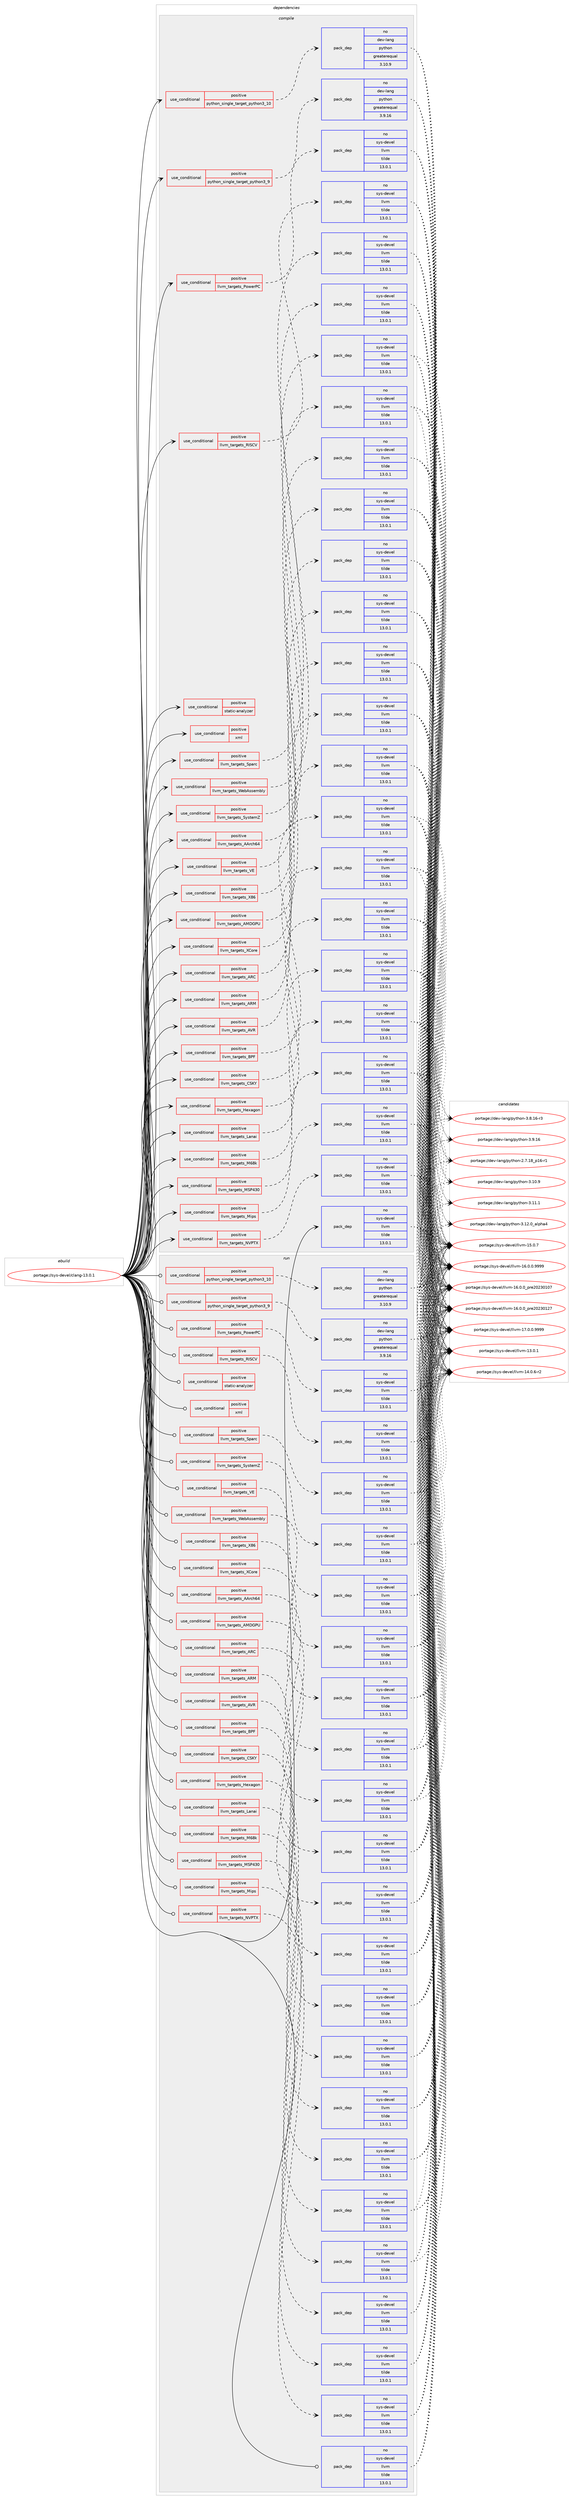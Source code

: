 digraph prolog {

# *************
# Graph options
# *************

newrank=true;
concentrate=true;
compound=true;
graph [rankdir=LR,fontname=Helvetica,fontsize=10,ranksep=1.5];#, ranksep=2.5, nodesep=0.2];
edge  [arrowhead=vee];
node  [fontname=Helvetica,fontsize=10];

# **********
# The ebuild
# **********

subgraph cluster_leftcol {
color=gray;
rank=same;
label=<<i>ebuild</i>>;
id [label="portage://sys-devel/clang-13.0.1", color=red, width=4, href="../sys-devel/clang-13.0.1.svg"];
}

# ****************
# The dependencies
# ****************

subgraph cluster_midcol {
color=gray;
label=<<i>dependencies</i>>;
subgraph cluster_compile {
fillcolor="#eeeeee";
style=filled;
label=<<i>compile</i>>;
subgraph cond127 {
dependency205 [label=<<TABLE BORDER="0" CELLBORDER="1" CELLSPACING="0" CELLPADDING="4"><TR><TD ROWSPAN="3" CELLPADDING="10">use_conditional</TD></TR><TR><TD>positive</TD></TR><TR><TD>llvm_targets_AArch64</TD></TR></TABLE>>, shape=none, color=red];
subgraph pack79 {
dependency206 [label=<<TABLE BORDER="0" CELLBORDER="1" CELLSPACING="0" CELLPADDING="4" WIDTH="220"><TR><TD ROWSPAN="6" CELLPADDING="30">pack_dep</TD></TR><TR><TD WIDTH="110">no</TD></TR><TR><TD>sys-devel</TD></TR><TR><TD>llvm</TD></TR><TR><TD>tilde</TD></TR><TR><TD>13.0.1</TD></TR></TABLE>>, shape=none, color=blue];
}
dependency205:e -> dependency206:w [weight=20,style="dashed",arrowhead="vee"];
}
id:e -> dependency205:w [weight=20,style="solid",arrowhead="vee"];
subgraph cond128 {
dependency207 [label=<<TABLE BORDER="0" CELLBORDER="1" CELLSPACING="0" CELLPADDING="4"><TR><TD ROWSPAN="3" CELLPADDING="10">use_conditional</TD></TR><TR><TD>positive</TD></TR><TR><TD>llvm_targets_AMDGPU</TD></TR></TABLE>>, shape=none, color=red];
subgraph pack80 {
dependency208 [label=<<TABLE BORDER="0" CELLBORDER="1" CELLSPACING="0" CELLPADDING="4" WIDTH="220"><TR><TD ROWSPAN="6" CELLPADDING="30">pack_dep</TD></TR><TR><TD WIDTH="110">no</TD></TR><TR><TD>sys-devel</TD></TR><TR><TD>llvm</TD></TR><TR><TD>tilde</TD></TR><TR><TD>13.0.1</TD></TR></TABLE>>, shape=none, color=blue];
}
dependency207:e -> dependency208:w [weight=20,style="dashed",arrowhead="vee"];
}
id:e -> dependency207:w [weight=20,style="solid",arrowhead="vee"];
subgraph cond129 {
dependency209 [label=<<TABLE BORDER="0" CELLBORDER="1" CELLSPACING="0" CELLPADDING="4"><TR><TD ROWSPAN="3" CELLPADDING="10">use_conditional</TD></TR><TR><TD>positive</TD></TR><TR><TD>llvm_targets_ARC</TD></TR></TABLE>>, shape=none, color=red];
subgraph pack81 {
dependency210 [label=<<TABLE BORDER="0" CELLBORDER="1" CELLSPACING="0" CELLPADDING="4" WIDTH="220"><TR><TD ROWSPAN="6" CELLPADDING="30">pack_dep</TD></TR><TR><TD WIDTH="110">no</TD></TR><TR><TD>sys-devel</TD></TR><TR><TD>llvm</TD></TR><TR><TD>tilde</TD></TR><TR><TD>13.0.1</TD></TR></TABLE>>, shape=none, color=blue];
}
dependency209:e -> dependency210:w [weight=20,style="dashed",arrowhead="vee"];
}
id:e -> dependency209:w [weight=20,style="solid",arrowhead="vee"];
subgraph cond130 {
dependency211 [label=<<TABLE BORDER="0" CELLBORDER="1" CELLSPACING="0" CELLPADDING="4"><TR><TD ROWSPAN="3" CELLPADDING="10">use_conditional</TD></TR><TR><TD>positive</TD></TR><TR><TD>llvm_targets_ARM</TD></TR></TABLE>>, shape=none, color=red];
subgraph pack82 {
dependency212 [label=<<TABLE BORDER="0" CELLBORDER="1" CELLSPACING="0" CELLPADDING="4" WIDTH="220"><TR><TD ROWSPAN="6" CELLPADDING="30">pack_dep</TD></TR><TR><TD WIDTH="110">no</TD></TR><TR><TD>sys-devel</TD></TR><TR><TD>llvm</TD></TR><TR><TD>tilde</TD></TR><TR><TD>13.0.1</TD></TR></TABLE>>, shape=none, color=blue];
}
dependency211:e -> dependency212:w [weight=20,style="dashed",arrowhead="vee"];
}
id:e -> dependency211:w [weight=20,style="solid",arrowhead="vee"];
subgraph cond131 {
dependency213 [label=<<TABLE BORDER="0" CELLBORDER="1" CELLSPACING="0" CELLPADDING="4"><TR><TD ROWSPAN="3" CELLPADDING="10">use_conditional</TD></TR><TR><TD>positive</TD></TR><TR><TD>llvm_targets_AVR</TD></TR></TABLE>>, shape=none, color=red];
subgraph pack83 {
dependency214 [label=<<TABLE BORDER="0" CELLBORDER="1" CELLSPACING="0" CELLPADDING="4" WIDTH="220"><TR><TD ROWSPAN="6" CELLPADDING="30">pack_dep</TD></TR><TR><TD WIDTH="110">no</TD></TR><TR><TD>sys-devel</TD></TR><TR><TD>llvm</TD></TR><TR><TD>tilde</TD></TR><TR><TD>13.0.1</TD></TR></TABLE>>, shape=none, color=blue];
}
dependency213:e -> dependency214:w [weight=20,style="dashed",arrowhead="vee"];
}
id:e -> dependency213:w [weight=20,style="solid",arrowhead="vee"];
subgraph cond132 {
dependency215 [label=<<TABLE BORDER="0" CELLBORDER="1" CELLSPACING="0" CELLPADDING="4"><TR><TD ROWSPAN="3" CELLPADDING="10">use_conditional</TD></TR><TR><TD>positive</TD></TR><TR><TD>llvm_targets_BPF</TD></TR></TABLE>>, shape=none, color=red];
subgraph pack84 {
dependency216 [label=<<TABLE BORDER="0" CELLBORDER="1" CELLSPACING="0" CELLPADDING="4" WIDTH="220"><TR><TD ROWSPAN="6" CELLPADDING="30">pack_dep</TD></TR><TR><TD WIDTH="110">no</TD></TR><TR><TD>sys-devel</TD></TR><TR><TD>llvm</TD></TR><TR><TD>tilde</TD></TR><TR><TD>13.0.1</TD></TR></TABLE>>, shape=none, color=blue];
}
dependency215:e -> dependency216:w [weight=20,style="dashed",arrowhead="vee"];
}
id:e -> dependency215:w [weight=20,style="solid",arrowhead="vee"];
subgraph cond133 {
dependency217 [label=<<TABLE BORDER="0" CELLBORDER="1" CELLSPACING="0" CELLPADDING="4"><TR><TD ROWSPAN="3" CELLPADDING="10">use_conditional</TD></TR><TR><TD>positive</TD></TR><TR><TD>llvm_targets_CSKY</TD></TR></TABLE>>, shape=none, color=red];
subgraph pack85 {
dependency218 [label=<<TABLE BORDER="0" CELLBORDER="1" CELLSPACING="0" CELLPADDING="4" WIDTH="220"><TR><TD ROWSPAN="6" CELLPADDING="30">pack_dep</TD></TR><TR><TD WIDTH="110">no</TD></TR><TR><TD>sys-devel</TD></TR><TR><TD>llvm</TD></TR><TR><TD>tilde</TD></TR><TR><TD>13.0.1</TD></TR></TABLE>>, shape=none, color=blue];
}
dependency217:e -> dependency218:w [weight=20,style="dashed",arrowhead="vee"];
}
id:e -> dependency217:w [weight=20,style="solid",arrowhead="vee"];
subgraph cond134 {
dependency219 [label=<<TABLE BORDER="0" CELLBORDER="1" CELLSPACING="0" CELLPADDING="4"><TR><TD ROWSPAN="3" CELLPADDING="10">use_conditional</TD></TR><TR><TD>positive</TD></TR><TR><TD>llvm_targets_Hexagon</TD></TR></TABLE>>, shape=none, color=red];
subgraph pack86 {
dependency220 [label=<<TABLE BORDER="0" CELLBORDER="1" CELLSPACING="0" CELLPADDING="4" WIDTH="220"><TR><TD ROWSPAN="6" CELLPADDING="30">pack_dep</TD></TR><TR><TD WIDTH="110">no</TD></TR><TR><TD>sys-devel</TD></TR><TR><TD>llvm</TD></TR><TR><TD>tilde</TD></TR><TR><TD>13.0.1</TD></TR></TABLE>>, shape=none, color=blue];
}
dependency219:e -> dependency220:w [weight=20,style="dashed",arrowhead="vee"];
}
id:e -> dependency219:w [weight=20,style="solid",arrowhead="vee"];
subgraph cond135 {
dependency221 [label=<<TABLE BORDER="0" CELLBORDER="1" CELLSPACING="0" CELLPADDING="4"><TR><TD ROWSPAN="3" CELLPADDING="10">use_conditional</TD></TR><TR><TD>positive</TD></TR><TR><TD>llvm_targets_Lanai</TD></TR></TABLE>>, shape=none, color=red];
subgraph pack87 {
dependency222 [label=<<TABLE BORDER="0" CELLBORDER="1" CELLSPACING="0" CELLPADDING="4" WIDTH="220"><TR><TD ROWSPAN="6" CELLPADDING="30">pack_dep</TD></TR><TR><TD WIDTH="110">no</TD></TR><TR><TD>sys-devel</TD></TR><TR><TD>llvm</TD></TR><TR><TD>tilde</TD></TR><TR><TD>13.0.1</TD></TR></TABLE>>, shape=none, color=blue];
}
dependency221:e -> dependency222:w [weight=20,style="dashed",arrowhead="vee"];
}
id:e -> dependency221:w [weight=20,style="solid",arrowhead="vee"];
subgraph cond136 {
dependency223 [label=<<TABLE BORDER="0" CELLBORDER="1" CELLSPACING="0" CELLPADDING="4"><TR><TD ROWSPAN="3" CELLPADDING="10">use_conditional</TD></TR><TR><TD>positive</TD></TR><TR><TD>llvm_targets_M68k</TD></TR></TABLE>>, shape=none, color=red];
subgraph pack88 {
dependency224 [label=<<TABLE BORDER="0" CELLBORDER="1" CELLSPACING="0" CELLPADDING="4" WIDTH="220"><TR><TD ROWSPAN="6" CELLPADDING="30">pack_dep</TD></TR><TR><TD WIDTH="110">no</TD></TR><TR><TD>sys-devel</TD></TR><TR><TD>llvm</TD></TR><TR><TD>tilde</TD></TR><TR><TD>13.0.1</TD></TR></TABLE>>, shape=none, color=blue];
}
dependency223:e -> dependency224:w [weight=20,style="dashed",arrowhead="vee"];
}
id:e -> dependency223:w [weight=20,style="solid",arrowhead="vee"];
subgraph cond137 {
dependency225 [label=<<TABLE BORDER="0" CELLBORDER="1" CELLSPACING="0" CELLPADDING="4"><TR><TD ROWSPAN="3" CELLPADDING="10">use_conditional</TD></TR><TR><TD>positive</TD></TR><TR><TD>llvm_targets_MSP430</TD></TR></TABLE>>, shape=none, color=red];
subgraph pack89 {
dependency226 [label=<<TABLE BORDER="0" CELLBORDER="1" CELLSPACING="0" CELLPADDING="4" WIDTH="220"><TR><TD ROWSPAN="6" CELLPADDING="30">pack_dep</TD></TR><TR><TD WIDTH="110">no</TD></TR><TR><TD>sys-devel</TD></TR><TR><TD>llvm</TD></TR><TR><TD>tilde</TD></TR><TR><TD>13.0.1</TD></TR></TABLE>>, shape=none, color=blue];
}
dependency225:e -> dependency226:w [weight=20,style="dashed",arrowhead="vee"];
}
id:e -> dependency225:w [weight=20,style="solid",arrowhead="vee"];
subgraph cond138 {
dependency227 [label=<<TABLE BORDER="0" CELLBORDER="1" CELLSPACING="0" CELLPADDING="4"><TR><TD ROWSPAN="3" CELLPADDING="10">use_conditional</TD></TR><TR><TD>positive</TD></TR><TR><TD>llvm_targets_Mips</TD></TR></TABLE>>, shape=none, color=red];
subgraph pack90 {
dependency228 [label=<<TABLE BORDER="0" CELLBORDER="1" CELLSPACING="0" CELLPADDING="4" WIDTH="220"><TR><TD ROWSPAN="6" CELLPADDING="30">pack_dep</TD></TR><TR><TD WIDTH="110">no</TD></TR><TR><TD>sys-devel</TD></TR><TR><TD>llvm</TD></TR><TR><TD>tilde</TD></TR><TR><TD>13.0.1</TD></TR></TABLE>>, shape=none, color=blue];
}
dependency227:e -> dependency228:w [weight=20,style="dashed",arrowhead="vee"];
}
id:e -> dependency227:w [weight=20,style="solid",arrowhead="vee"];
subgraph cond139 {
dependency229 [label=<<TABLE BORDER="0" CELLBORDER="1" CELLSPACING="0" CELLPADDING="4"><TR><TD ROWSPAN="3" CELLPADDING="10">use_conditional</TD></TR><TR><TD>positive</TD></TR><TR><TD>llvm_targets_NVPTX</TD></TR></TABLE>>, shape=none, color=red];
subgraph pack91 {
dependency230 [label=<<TABLE BORDER="0" CELLBORDER="1" CELLSPACING="0" CELLPADDING="4" WIDTH="220"><TR><TD ROWSPAN="6" CELLPADDING="30">pack_dep</TD></TR><TR><TD WIDTH="110">no</TD></TR><TR><TD>sys-devel</TD></TR><TR><TD>llvm</TD></TR><TR><TD>tilde</TD></TR><TR><TD>13.0.1</TD></TR></TABLE>>, shape=none, color=blue];
}
dependency229:e -> dependency230:w [weight=20,style="dashed",arrowhead="vee"];
}
id:e -> dependency229:w [weight=20,style="solid",arrowhead="vee"];
subgraph cond140 {
dependency231 [label=<<TABLE BORDER="0" CELLBORDER="1" CELLSPACING="0" CELLPADDING="4"><TR><TD ROWSPAN="3" CELLPADDING="10">use_conditional</TD></TR><TR><TD>positive</TD></TR><TR><TD>llvm_targets_PowerPC</TD></TR></TABLE>>, shape=none, color=red];
subgraph pack92 {
dependency232 [label=<<TABLE BORDER="0" CELLBORDER="1" CELLSPACING="0" CELLPADDING="4" WIDTH="220"><TR><TD ROWSPAN="6" CELLPADDING="30">pack_dep</TD></TR><TR><TD WIDTH="110">no</TD></TR><TR><TD>sys-devel</TD></TR><TR><TD>llvm</TD></TR><TR><TD>tilde</TD></TR><TR><TD>13.0.1</TD></TR></TABLE>>, shape=none, color=blue];
}
dependency231:e -> dependency232:w [weight=20,style="dashed",arrowhead="vee"];
}
id:e -> dependency231:w [weight=20,style="solid",arrowhead="vee"];
subgraph cond141 {
dependency233 [label=<<TABLE BORDER="0" CELLBORDER="1" CELLSPACING="0" CELLPADDING="4"><TR><TD ROWSPAN="3" CELLPADDING="10">use_conditional</TD></TR><TR><TD>positive</TD></TR><TR><TD>llvm_targets_RISCV</TD></TR></TABLE>>, shape=none, color=red];
subgraph pack93 {
dependency234 [label=<<TABLE BORDER="0" CELLBORDER="1" CELLSPACING="0" CELLPADDING="4" WIDTH="220"><TR><TD ROWSPAN="6" CELLPADDING="30">pack_dep</TD></TR><TR><TD WIDTH="110">no</TD></TR><TR><TD>sys-devel</TD></TR><TR><TD>llvm</TD></TR><TR><TD>tilde</TD></TR><TR><TD>13.0.1</TD></TR></TABLE>>, shape=none, color=blue];
}
dependency233:e -> dependency234:w [weight=20,style="dashed",arrowhead="vee"];
}
id:e -> dependency233:w [weight=20,style="solid",arrowhead="vee"];
subgraph cond142 {
dependency235 [label=<<TABLE BORDER="0" CELLBORDER="1" CELLSPACING="0" CELLPADDING="4"><TR><TD ROWSPAN="3" CELLPADDING="10">use_conditional</TD></TR><TR><TD>positive</TD></TR><TR><TD>llvm_targets_Sparc</TD></TR></TABLE>>, shape=none, color=red];
subgraph pack94 {
dependency236 [label=<<TABLE BORDER="0" CELLBORDER="1" CELLSPACING="0" CELLPADDING="4" WIDTH="220"><TR><TD ROWSPAN="6" CELLPADDING="30">pack_dep</TD></TR><TR><TD WIDTH="110">no</TD></TR><TR><TD>sys-devel</TD></TR><TR><TD>llvm</TD></TR><TR><TD>tilde</TD></TR><TR><TD>13.0.1</TD></TR></TABLE>>, shape=none, color=blue];
}
dependency235:e -> dependency236:w [weight=20,style="dashed",arrowhead="vee"];
}
id:e -> dependency235:w [weight=20,style="solid",arrowhead="vee"];
subgraph cond143 {
dependency237 [label=<<TABLE BORDER="0" CELLBORDER="1" CELLSPACING="0" CELLPADDING="4"><TR><TD ROWSPAN="3" CELLPADDING="10">use_conditional</TD></TR><TR><TD>positive</TD></TR><TR><TD>llvm_targets_SystemZ</TD></TR></TABLE>>, shape=none, color=red];
subgraph pack95 {
dependency238 [label=<<TABLE BORDER="0" CELLBORDER="1" CELLSPACING="0" CELLPADDING="4" WIDTH="220"><TR><TD ROWSPAN="6" CELLPADDING="30">pack_dep</TD></TR><TR><TD WIDTH="110">no</TD></TR><TR><TD>sys-devel</TD></TR><TR><TD>llvm</TD></TR><TR><TD>tilde</TD></TR><TR><TD>13.0.1</TD></TR></TABLE>>, shape=none, color=blue];
}
dependency237:e -> dependency238:w [weight=20,style="dashed",arrowhead="vee"];
}
id:e -> dependency237:w [weight=20,style="solid",arrowhead="vee"];
subgraph cond144 {
dependency239 [label=<<TABLE BORDER="0" CELLBORDER="1" CELLSPACING="0" CELLPADDING="4"><TR><TD ROWSPAN="3" CELLPADDING="10">use_conditional</TD></TR><TR><TD>positive</TD></TR><TR><TD>llvm_targets_VE</TD></TR></TABLE>>, shape=none, color=red];
subgraph pack96 {
dependency240 [label=<<TABLE BORDER="0" CELLBORDER="1" CELLSPACING="0" CELLPADDING="4" WIDTH="220"><TR><TD ROWSPAN="6" CELLPADDING="30">pack_dep</TD></TR><TR><TD WIDTH="110">no</TD></TR><TR><TD>sys-devel</TD></TR><TR><TD>llvm</TD></TR><TR><TD>tilde</TD></TR><TR><TD>13.0.1</TD></TR></TABLE>>, shape=none, color=blue];
}
dependency239:e -> dependency240:w [weight=20,style="dashed",arrowhead="vee"];
}
id:e -> dependency239:w [weight=20,style="solid",arrowhead="vee"];
subgraph cond145 {
dependency241 [label=<<TABLE BORDER="0" CELLBORDER="1" CELLSPACING="0" CELLPADDING="4"><TR><TD ROWSPAN="3" CELLPADDING="10">use_conditional</TD></TR><TR><TD>positive</TD></TR><TR><TD>llvm_targets_WebAssembly</TD></TR></TABLE>>, shape=none, color=red];
subgraph pack97 {
dependency242 [label=<<TABLE BORDER="0" CELLBORDER="1" CELLSPACING="0" CELLPADDING="4" WIDTH="220"><TR><TD ROWSPAN="6" CELLPADDING="30">pack_dep</TD></TR><TR><TD WIDTH="110">no</TD></TR><TR><TD>sys-devel</TD></TR><TR><TD>llvm</TD></TR><TR><TD>tilde</TD></TR><TR><TD>13.0.1</TD></TR></TABLE>>, shape=none, color=blue];
}
dependency241:e -> dependency242:w [weight=20,style="dashed",arrowhead="vee"];
}
id:e -> dependency241:w [weight=20,style="solid",arrowhead="vee"];
subgraph cond146 {
dependency243 [label=<<TABLE BORDER="0" CELLBORDER="1" CELLSPACING="0" CELLPADDING="4"><TR><TD ROWSPAN="3" CELLPADDING="10">use_conditional</TD></TR><TR><TD>positive</TD></TR><TR><TD>llvm_targets_X86</TD></TR></TABLE>>, shape=none, color=red];
subgraph pack98 {
dependency244 [label=<<TABLE BORDER="0" CELLBORDER="1" CELLSPACING="0" CELLPADDING="4" WIDTH="220"><TR><TD ROWSPAN="6" CELLPADDING="30">pack_dep</TD></TR><TR><TD WIDTH="110">no</TD></TR><TR><TD>sys-devel</TD></TR><TR><TD>llvm</TD></TR><TR><TD>tilde</TD></TR><TR><TD>13.0.1</TD></TR></TABLE>>, shape=none, color=blue];
}
dependency243:e -> dependency244:w [weight=20,style="dashed",arrowhead="vee"];
}
id:e -> dependency243:w [weight=20,style="solid",arrowhead="vee"];
subgraph cond147 {
dependency245 [label=<<TABLE BORDER="0" CELLBORDER="1" CELLSPACING="0" CELLPADDING="4"><TR><TD ROWSPAN="3" CELLPADDING="10">use_conditional</TD></TR><TR><TD>positive</TD></TR><TR><TD>llvm_targets_XCore</TD></TR></TABLE>>, shape=none, color=red];
subgraph pack99 {
dependency246 [label=<<TABLE BORDER="0" CELLBORDER="1" CELLSPACING="0" CELLPADDING="4" WIDTH="220"><TR><TD ROWSPAN="6" CELLPADDING="30">pack_dep</TD></TR><TR><TD WIDTH="110">no</TD></TR><TR><TD>sys-devel</TD></TR><TR><TD>llvm</TD></TR><TR><TD>tilde</TD></TR><TR><TD>13.0.1</TD></TR></TABLE>>, shape=none, color=blue];
}
dependency245:e -> dependency246:w [weight=20,style="dashed",arrowhead="vee"];
}
id:e -> dependency245:w [weight=20,style="solid",arrowhead="vee"];
subgraph cond148 {
dependency247 [label=<<TABLE BORDER="0" CELLBORDER="1" CELLSPACING="0" CELLPADDING="4"><TR><TD ROWSPAN="3" CELLPADDING="10">use_conditional</TD></TR><TR><TD>positive</TD></TR><TR><TD>python_single_target_python3_10</TD></TR></TABLE>>, shape=none, color=red];
subgraph pack100 {
dependency248 [label=<<TABLE BORDER="0" CELLBORDER="1" CELLSPACING="0" CELLPADDING="4" WIDTH="220"><TR><TD ROWSPAN="6" CELLPADDING="30">pack_dep</TD></TR><TR><TD WIDTH="110">no</TD></TR><TR><TD>dev-lang</TD></TR><TR><TD>python</TD></TR><TR><TD>greaterequal</TD></TR><TR><TD>3.10.9</TD></TR></TABLE>>, shape=none, color=blue];
}
dependency247:e -> dependency248:w [weight=20,style="dashed",arrowhead="vee"];
}
id:e -> dependency247:w [weight=20,style="solid",arrowhead="vee"];
subgraph cond149 {
dependency249 [label=<<TABLE BORDER="0" CELLBORDER="1" CELLSPACING="0" CELLPADDING="4"><TR><TD ROWSPAN="3" CELLPADDING="10">use_conditional</TD></TR><TR><TD>positive</TD></TR><TR><TD>python_single_target_python3_9</TD></TR></TABLE>>, shape=none, color=red];
subgraph pack101 {
dependency250 [label=<<TABLE BORDER="0" CELLBORDER="1" CELLSPACING="0" CELLPADDING="4" WIDTH="220"><TR><TD ROWSPAN="6" CELLPADDING="30">pack_dep</TD></TR><TR><TD WIDTH="110">no</TD></TR><TR><TD>dev-lang</TD></TR><TR><TD>python</TD></TR><TR><TD>greaterequal</TD></TR><TR><TD>3.9.16</TD></TR></TABLE>>, shape=none, color=blue];
}
dependency249:e -> dependency250:w [weight=20,style="dashed",arrowhead="vee"];
}
id:e -> dependency249:w [weight=20,style="solid",arrowhead="vee"];
subgraph cond150 {
dependency251 [label=<<TABLE BORDER="0" CELLBORDER="1" CELLSPACING="0" CELLPADDING="4"><TR><TD ROWSPAN="3" CELLPADDING="10">use_conditional</TD></TR><TR><TD>positive</TD></TR><TR><TD>static-analyzer</TD></TR></TABLE>>, shape=none, color=red];
# *** BEGIN UNKNOWN DEPENDENCY TYPE (TODO) ***
# dependency251 -> package_dependency(portage://sys-devel/clang-13.0.1,install,no,dev-lang,perl,none,[,,],any_different_slot,[])
# *** END UNKNOWN DEPENDENCY TYPE (TODO) ***

}
id:e -> dependency251:w [weight=20,style="solid",arrowhead="vee"];
subgraph cond151 {
dependency252 [label=<<TABLE BORDER="0" CELLBORDER="1" CELLSPACING="0" CELLPADDING="4"><TR><TD ROWSPAN="3" CELLPADDING="10">use_conditional</TD></TR><TR><TD>positive</TD></TR><TR><TD>xml</TD></TR></TABLE>>, shape=none, color=red];
# *** BEGIN UNKNOWN DEPENDENCY TYPE (TODO) ***
# dependency252 -> package_dependency(portage://sys-devel/clang-13.0.1,install,no,dev-libs,libxml2,none,[,,],[slot(2),equal],[use(optenable(abi_x86_32),negative),use(optenable(abi_x86_64),negative),use(optenable(abi_x86_x32),negative),use(optenable(abi_mips_n32),negative),use(optenable(abi_mips_n64),negative),use(optenable(abi_mips_o32),negative),use(optenable(abi_s390_32),negative),use(optenable(abi_s390_64),negative)])
# *** END UNKNOWN DEPENDENCY TYPE (TODO) ***

}
id:e -> dependency252:w [weight=20,style="solid",arrowhead="vee"];
subgraph pack102 {
dependency253 [label=<<TABLE BORDER="0" CELLBORDER="1" CELLSPACING="0" CELLPADDING="4" WIDTH="220"><TR><TD ROWSPAN="6" CELLPADDING="30">pack_dep</TD></TR><TR><TD WIDTH="110">no</TD></TR><TR><TD>sys-devel</TD></TR><TR><TD>llvm</TD></TR><TR><TD>tilde</TD></TR><TR><TD>13.0.1</TD></TR></TABLE>>, shape=none, color=blue];
}
id:e -> dependency253:w [weight=20,style="solid",arrowhead="vee"];
# *** BEGIN UNKNOWN DEPENDENCY TYPE (TODO) ***
# id -> package_dependency(portage://sys-devel/clang-13.0.1,install,strong,sys-devel,llvm,none,[,,],[slot(0)],[])
# *** END UNKNOWN DEPENDENCY TYPE (TODO) ***

}
subgraph cluster_compileandrun {
fillcolor="#eeeeee";
style=filled;
label=<<i>compile and run</i>>;
}
subgraph cluster_run {
fillcolor="#eeeeee";
style=filled;
label=<<i>run</i>>;
subgraph cond152 {
dependency254 [label=<<TABLE BORDER="0" CELLBORDER="1" CELLSPACING="0" CELLPADDING="4"><TR><TD ROWSPAN="3" CELLPADDING="10">use_conditional</TD></TR><TR><TD>positive</TD></TR><TR><TD>llvm_targets_AArch64</TD></TR></TABLE>>, shape=none, color=red];
subgraph pack103 {
dependency255 [label=<<TABLE BORDER="0" CELLBORDER="1" CELLSPACING="0" CELLPADDING="4" WIDTH="220"><TR><TD ROWSPAN="6" CELLPADDING="30">pack_dep</TD></TR><TR><TD WIDTH="110">no</TD></TR><TR><TD>sys-devel</TD></TR><TR><TD>llvm</TD></TR><TR><TD>tilde</TD></TR><TR><TD>13.0.1</TD></TR></TABLE>>, shape=none, color=blue];
}
dependency254:e -> dependency255:w [weight=20,style="dashed",arrowhead="vee"];
}
id:e -> dependency254:w [weight=20,style="solid",arrowhead="odot"];
subgraph cond153 {
dependency256 [label=<<TABLE BORDER="0" CELLBORDER="1" CELLSPACING="0" CELLPADDING="4"><TR><TD ROWSPAN="3" CELLPADDING="10">use_conditional</TD></TR><TR><TD>positive</TD></TR><TR><TD>llvm_targets_AMDGPU</TD></TR></TABLE>>, shape=none, color=red];
subgraph pack104 {
dependency257 [label=<<TABLE BORDER="0" CELLBORDER="1" CELLSPACING="0" CELLPADDING="4" WIDTH="220"><TR><TD ROWSPAN="6" CELLPADDING="30">pack_dep</TD></TR><TR><TD WIDTH="110">no</TD></TR><TR><TD>sys-devel</TD></TR><TR><TD>llvm</TD></TR><TR><TD>tilde</TD></TR><TR><TD>13.0.1</TD></TR></TABLE>>, shape=none, color=blue];
}
dependency256:e -> dependency257:w [weight=20,style="dashed",arrowhead="vee"];
}
id:e -> dependency256:w [weight=20,style="solid",arrowhead="odot"];
subgraph cond154 {
dependency258 [label=<<TABLE BORDER="0" CELLBORDER="1" CELLSPACING="0" CELLPADDING="4"><TR><TD ROWSPAN="3" CELLPADDING="10">use_conditional</TD></TR><TR><TD>positive</TD></TR><TR><TD>llvm_targets_ARC</TD></TR></TABLE>>, shape=none, color=red];
subgraph pack105 {
dependency259 [label=<<TABLE BORDER="0" CELLBORDER="1" CELLSPACING="0" CELLPADDING="4" WIDTH="220"><TR><TD ROWSPAN="6" CELLPADDING="30">pack_dep</TD></TR><TR><TD WIDTH="110">no</TD></TR><TR><TD>sys-devel</TD></TR><TR><TD>llvm</TD></TR><TR><TD>tilde</TD></TR><TR><TD>13.0.1</TD></TR></TABLE>>, shape=none, color=blue];
}
dependency258:e -> dependency259:w [weight=20,style="dashed",arrowhead="vee"];
}
id:e -> dependency258:w [weight=20,style="solid",arrowhead="odot"];
subgraph cond155 {
dependency260 [label=<<TABLE BORDER="0" CELLBORDER="1" CELLSPACING="0" CELLPADDING="4"><TR><TD ROWSPAN="3" CELLPADDING="10">use_conditional</TD></TR><TR><TD>positive</TD></TR><TR><TD>llvm_targets_ARM</TD></TR></TABLE>>, shape=none, color=red];
subgraph pack106 {
dependency261 [label=<<TABLE BORDER="0" CELLBORDER="1" CELLSPACING="0" CELLPADDING="4" WIDTH="220"><TR><TD ROWSPAN="6" CELLPADDING="30">pack_dep</TD></TR><TR><TD WIDTH="110">no</TD></TR><TR><TD>sys-devel</TD></TR><TR><TD>llvm</TD></TR><TR><TD>tilde</TD></TR><TR><TD>13.0.1</TD></TR></TABLE>>, shape=none, color=blue];
}
dependency260:e -> dependency261:w [weight=20,style="dashed",arrowhead="vee"];
}
id:e -> dependency260:w [weight=20,style="solid",arrowhead="odot"];
subgraph cond156 {
dependency262 [label=<<TABLE BORDER="0" CELLBORDER="1" CELLSPACING="0" CELLPADDING="4"><TR><TD ROWSPAN="3" CELLPADDING="10">use_conditional</TD></TR><TR><TD>positive</TD></TR><TR><TD>llvm_targets_AVR</TD></TR></TABLE>>, shape=none, color=red];
subgraph pack107 {
dependency263 [label=<<TABLE BORDER="0" CELLBORDER="1" CELLSPACING="0" CELLPADDING="4" WIDTH="220"><TR><TD ROWSPAN="6" CELLPADDING="30">pack_dep</TD></TR><TR><TD WIDTH="110">no</TD></TR><TR><TD>sys-devel</TD></TR><TR><TD>llvm</TD></TR><TR><TD>tilde</TD></TR><TR><TD>13.0.1</TD></TR></TABLE>>, shape=none, color=blue];
}
dependency262:e -> dependency263:w [weight=20,style="dashed",arrowhead="vee"];
}
id:e -> dependency262:w [weight=20,style="solid",arrowhead="odot"];
subgraph cond157 {
dependency264 [label=<<TABLE BORDER="0" CELLBORDER="1" CELLSPACING="0" CELLPADDING="4"><TR><TD ROWSPAN="3" CELLPADDING="10">use_conditional</TD></TR><TR><TD>positive</TD></TR><TR><TD>llvm_targets_BPF</TD></TR></TABLE>>, shape=none, color=red];
subgraph pack108 {
dependency265 [label=<<TABLE BORDER="0" CELLBORDER="1" CELLSPACING="0" CELLPADDING="4" WIDTH="220"><TR><TD ROWSPAN="6" CELLPADDING="30">pack_dep</TD></TR><TR><TD WIDTH="110">no</TD></TR><TR><TD>sys-devel</TD></TR><TR><TD>llvm</TD></TR><TR><TD>tilde</TD></TR><TR><TD>13.0.1</TD></TR></TABLE>>, shape=none, color=blue];
}
dependency264:e -> dependency265:w [weight=20,style="dashed",arrowhead="vee"];
}
id:e -> dependency264:w [weight=20,style="solid",arrowhead="odot"];
subgraph cond158 {
dependency266 [label=<<TABLE BORDER="0" CELLBORDER="1" CELLSPACING="0" CELLPADDING="4"><TR><TD ROWSPAN="3" CELLPADDING="10">use_conditional</TD></TR><TR><TD>positive</TD></TR><TR><TD>llvm_targets_CSKY</TD></TR></TABLE>>, shape=none, color=red];
subgraph pack109 {
dependency267 [label=<<TABLE BORDER="0" CELLBORDER="1" CELLSPACING="0" CELLPADDING="4" WIDTH="220"><TR><TD ROWSPAN="6" CELLPADDING="30">pack_dep</TD></TR><TR><TD WIDTH="110">no</TD></TR><TR><TD>sys-devel</TD></TR><TR><TD>llvm</TD></TR><TR><TD>tilde</TD></TR><TR><TD>13.0.1</TD></TR></TABLE>>, shape=none, color=blue];
}
dependency266:e -> dependency267:w [weight=20,style="dashed",arrowhead="vee"];
}
id:e -> dependency266:w [weight=20,style="solid",arrowhead="odot"];
subgraph cond159 {
dependency268 [label=<<TABLE BORDER="0" CELLBORDER="1" CELLSPACING="0" CELLPADDING="4"><TR><TD ROWSPAN="3" CELLPADDING="10">use_conditional</TD></TR><TR><TD>positive</TD></TR><TR><TD>llvm_targets_Hexagon</TD></TR></TABLE>>, shape=none, color=red];
subgraph pack110 {
dependency269 [label=<<TABLE BORDER="0" CELLBORDER="1" CELLSPACING="0" CELLPADDING="4" WIDTH="220"><TR><TD ROWSPAN="6" CELLPADDING="30">pack_dep</TD></TR><TR><TD WIDTH="110">no</TD></TR><TR><TD>sys-devel</TD></TR><TR><TD>llvm</TD></TR><TR><TD>tilde</TD></TR><TR><TD>13.0.1</TD></TR></TABLE>>, shape=none, color=blue];
}
dependency268:e -> dependency269:w [weight=20,style="dashed",arrowhead="vee"];
}
id:e -> dependency268:w [weight=20,style="solid",arrowhead="odot"];
subgraph cond160 {
dependency270 [label=<<TABLE BORDER="0" CELLBORDER="1" CELLSPACING="0" CELLPADDING="4"><TR><TD ROWSPAN="3" CELLPADDING="10">use_conditional</TD></TR><TR><TD>positive</TD></TR><TR><TD>llvm_targets_Lanai</TD></TR></TABLE>>, shape=none, color=red];
subgraph pack111 {
dependency271 [label=<<TABLE BORDER="0" CELLBORDER="1" CELLSPACING="0" CELLPADDING="4" WIDTH="220"><TR><TD ROWSPAN="6" CELLPADDING="30">pack_dep</TD></TR><TR><TD WIDTH="110">no</TD></TR><TR><TD>sys-devel</TD></TR><TR><TD>llvm</TD></TR><TR><TD>tilde</TD></TR><TR><TD>13.0.1</TD></TR></TABLE>>, shape=none, color=blue];
}
dependency270:e -> dependency271:w [weight=20,style="dashed",arrowhead="vee"];
}
id:e -> dependency270:w [weight=20,style="solid",arrowhead="odot"];
subgraph cond161 {
dependency272 [label=<<TABLE BORDER="0" CELLBORDER="1" CELLSPACING="0" CELLPADDING="4"><TR><TD ROWSPAN="3" CELLPADDING="10">use_conditional</TD></TR><TR><TD>positive</TD></TR><TR><TD>llvm_targets_M68k</TD></TR></TABLE>>, shape=none, color=red];
subgraph pack112 {
dependency273 [label=<<TABLE BORDER="0" CELLBORDER="1" CELLSPACING="0" CELLPADDING="4" WIDTH="220"><TR><TD ROWSPAN="6" CELLPADDING="30">pack_dep</TD></TR><TR><TD WIDTH="110">no</TD></TR><TR><TD>sys-devel</TD></TR><TR><TD>llvm</TD></TR><TR><TD>tilde</TD></TR><TR><TD>13.0.1</TD></TR></TABLE>>, shape=none, color=blue];
}
dependency272:e -> dependency273:w [weight=20,style="dashed",arrowhead="vee"];
}
id:e -> dependency272:w [weight=20,style="solid",arrowhead="odot"];
subgraph cond162 {
dependency274 [label=<<TABLE BORDER="0" CELLBORDER="1" CELLSPACING="0" CELLPADDING="4"><TR><TD ROWSPAN="3" CELLPADDING="10">use_conditional</TD></TR><TR><TD>positive</TD></TR><TR><TD>llvm_targets_MSP430</TD></TR></TABLE>>, shape=none, color=red];
subgraph pack113 {
dependency275 [label=<<TABLE BORDER="0" CELLBORDER="1" CELLSPACING="0" CELLPADDING="4" WIDTH="220"><TR><TD ROWSPAN="6" CELLPADDING="30">pack_dep</TD></TR><TR><TD WIDTH="110">no</TD></TR><TR><TD>sys-devel</TD></TR><TR><TD>llvm</TD></TR><TR><TD>tilde</TD></TR><TR><TD>13.0.1</TD></TR></TABLE>>, shape=none, color=blue];
}
dependency274:e -> dependency275:w [weight=20,style="dashed",arrowhead="vee"];
}
id:e -> dependency274:w [weight=20,style="solid",arrowhead="odot"];
subgraph cond163 {
dependency276 [label=<<TABLE BORDER="0" CELLBORDER="1" CELLSPACING="0" CELLPADDING="4"><TR><TD ROWSPAN="3" CELLPADDING="10">use_conditional</TD></TR><TR><TD>positive</TD></TR><TR><TD>llvm_targets_Mips</TD></TR></TABLE>>, shape=none, color=red];
subgraph pack114 {
dependency277 [label=<<TABLE BORDER="0" CELLBORDER="1" CELLSPACING="0" CELLPADDING="4" WIDTH="220"><TR><TD ROWSPAN="6" CELLPADDING="30">pack_dep</TD></TR><TR><TD WIDTH="110">no</TD></TR><TR><TD>sys-devel</TD></TR><TR><TD>llvm</TD></TR><TR><TD>tilde</TD></TR><TR><TD>13.0.1</TD></TR></TABLE>>, shape=none, color=blue];
}
dependency276:e -> dependency277:w [weight=20,style="dashed",arrowhead="vee"];
}
id:e -> dependency276:w [weight=20,style="solid",arrowhead="odot"];
subgraph cond164 {
dependency278 [label=<<TABLE BORDER="0" CELLBORDER="1" CELLSPACING="0" CELLPADDING="4"><TR><TD ROWSPAN="3" CELLPADDING="10">use_conditional</TD></TR><TR><TD>positive</TD></TR><TR><TD>llvm_targets_NVPTX</TD></TR></TABLE>>, shape=none, color=red];
subgraph pack115 {
dependency279 [label=<<TABLE BORDER="0" CELLBORDER="1" CELLSPACING="0" CELLPADDING="4" WIDTH="220"><TR><TD ROWSPAN="6" CELLPADDING="30">pack_dep</TD></TR><TR><TD WIDTH="110">no</TD></TR><TR><TD>sys-devel</TD></TR><TR><TD>llvm</TD></TR><TR><TD>tilde</TD></TR><TR><TD>13.0.1</TD></TR></TABLE>>, shape=none, color=blue];
}
dependency278:e -> dependency279:w [weight=20,style="dashed",arrowhead="vee"];
}
id:e -> dependency278:w [weight=20,style="solid",arrowhead="odot"];
subgraph cond165 {
dependency280 [label=<<TABLE BORDER="0" CELLBORDER="1" CELLSPACING="0" CELLPADDING="4"><TR><TD ROWSPAN="3" CELLPADDING="10">use_conditional</TD></TR><TR><TD>positive</TD></TR><TR><TD>llvm_targets_PowerPC</TD></TR></TABLE>>, shape=none, color=red];
subgraph pack116 {
dependency281 [label=<<TABLE BORDER="0" CELLBORDER="1" CELLSPACING="0" CELLPADDING="4" WIDTH="220"><TR><TD ROWSPAN="6" CELLPADDING="30">pack_dep</TD></TR><TR><TD WIDTH="110">no</TD></TR><TR><TD>sys-devel</TD></TR><TR><TD>llvm</TD></TR><TR><TD>tilde</TD></TR><TR><TD>13.0.1</TD></TR></TABLE>>, shape=none, color=blue];
}
dependency280:e -> dependency281:w [weight=20,style="dashed",arrowhead="vee"];
}
id:e -> dependency280:w [weight=20,style="solid",arrowhead="odot"];
subgraph cond166 {
dependency282 [label=<<TABLE BORDER="0" CELLBORDER="1" CELLSPACING="0" CELLPADDING="4"><TR><TD ROWSPAN="3" CELLPADDING="10">use_conditional</TD></TR><TR><TD>positive</TD></TR><TR><TD>llvm_targets_RISCV</TD></TR></TABLE>>, shape=none, color=red];
subgraph pack117 {
dependency283 [label=<<TABLE BORDER="0" CELLBORDER="1" CELLSPACING="0" CELLPADDING="4" WIDTH="220"><TR><TD ROWSPAN="6" CELLPADDING="30">pack_dep</TD></TR><TR><TD WIDTH="110">no</TD></TR><TR><TD>sys-devel</TD></TR><TR><TD>llvm</TD></TR><TR><TD>tilde</TD></TR><TR><TD>13.0.1</TD></TR></TABLE>>, shape=none, color=blue];
}
dependency282:e -> dependency283:w [weight=20,style="dashed",arrowhead="vee"];
}
id:e -> dependency282:w [weight=20,style="solid",arrowhead="odot"];
subgraph cond167 {
dependency284 [label=<<TABLE BORDER="0" CELLBORDER="1" CELLSPACING="0" CELLPADDING="4"><TR><TD ROWSPAN="3" CELLPADDING="10">use_conditional</TD></TR><TR><TD>positive</TD></TR><TR><TD>llvm_targets_Sparc</TD></TR></TABLE>>, shape=none, color=red];
subgraph pack118 {
dependency285 [label=<<TABLE BORDER="0" CELLBORDER="1" CELLSPACING="0" CELLPADDING="4" WIDTH="220"><TR><TD ROWSPAN="6" CELLPADDING="30">pack_dep</TD></TR><TR><TD WIDTH="110">no</TD></TR><TR><TD>sys-devel</TD></TR><TR><TD>llvm</TD></TR><TR><TD>tilde</TD></TR><TR><TD>13.0.1</TD></TR></TABLE>>, shape=none, color=blue];
}
dependency284:e -> dependency285:w [weight=20,style="dashed",arrowhead="vee"];
}
id:e -> dependency284:w [weight=20,style="solid",arrowhead="odot"];
subgraph cond168 {
dependency286 [label=<<TABLE BORDER="0" CELLBORDER="1" CELLSPACING="0" CELLPADDING="4"><TR><TD ROWSPAN="3" CELLPADDING="10">use_conditional</TD></TR><TR><TD>positive</TD></TR><TR><TD>llvm_targets_SystemZ</TD></TR></TABLE>>, shape=none, color=red];
subgraph pack119 {
dependency287 [label=<<TABLE BORDER="0" CELLBORDER="1" CELLSPACING="0" CELLPADDING="4" WIDTH="220"><TR><TD ROWSPAN="6" CELLPADDING="30">pack_dep</TD></TR><TR><TD WIDTH="110">no</TD></TR><TR><TD>sys-devel</TD></TR><TR><TD>llvm</TD></TR><TR><TD>tilde</TD></TR><TR><TD>13.0.1</TD></TR></TABLE>>, shape=none, color=blue];
}
dependency286:e -> dependency287:w [weight=20,style="dashed",arrowhead="vee"];
}
id:e -> dependency286:w [weight=20,style="solid",arrowhead="odot"];
subgraph cond169 {
dependency288 [label=<<TABLE BORDER="0" CELLBORDER="1" CELLSPACING="0" CELLPADDING="4"><TR><TD ROWSPAN="3" CELLPADDING="10">use_conditional</TD></TR><TR><TD>positive</TD></TR><TR><TD>llvm_targets_VE</TD></TR></TABLE>>, shape=none, color=red];
subgraph pack120 {
dependency289 [label=<<TABLE BORDER="0" CELLBORDER="1" CELLSPACING="0" CELLPADDING="4" WIDTH="220"><TR><TD ROWSPAN="6" CELLPADDING="30">pack_dep</TD></TR><TR><TD WIDTH="110">no</TD></TR><TR><TD>sys-devel</TD></TR><TR><TD>llvm</TD></TR><TR><TD>tilde</TD></TR><TR><TD>13.0.1</TD></TR></TABLE>>, shape=none, color=blue];
}
dependency288:e -> dependency289:w [weight=20,style="dashed",arrowhead="vee"];
}
id:e -> dependency288:w [weight=20,style="solid",arrowhead="odot"];
subgraph cond170 {
dependency290 [label=<<TABLE BORDER="0" CELLBORDER="1" CELLSPACING="0" CELLPADDING="4"><TR><TD ROWSPAN="3" CELLPADDING="10">use_conditional</TD></TR><TR><TD>positive</TD></TR><TR><TD>llvm_targets_WebAssembly</TD></TR></TABLE>>, shape=none, color=red];
subgraph pack121 {
dependency291 [label=<<TABLE BORDER="0" CELLBORDER="1" CELLSPACING="0" CELLPADDING="4" WIDTH="220"><TR><TD ROWSPAN="6" CELLPADDING="30">pack_dep</TD></TR><TR><TD WIDTH="110">no</TD></TR><TR><TD>sys-devel</TD></TR><TR><TD>llvm</TD></TR><TR><TD>tilde</TD></TR><TR><TD>13.0.1</TD></TR></TABLE>>, shape=none, color=blue];
}
dependency290:e -> dependency291:w [weight=20,style="dashed",arrowhead="vee"];
}
id:e -> dependency290:w [weight=20,style="solid",arrowhead="odot"];
subgraph cond171 {
dependency292 [label=<<TABLE BORDER="0" CELLBORDER="1" CELLSPACING="0" CELLPADDING="4"><TR><TD ROWSPAN="3" CELLPADDING="10">use_conditional</TD></TR><TR><TD>positive</TD></TR><TR><TD>llvm_targets_X86</TD></TR></TABLE>>, shape=none, color=red];
subgraph pack122 {
dependency293 [label=<<TABLE BORDER="0" CELLBORDER="1" CELLSPACING="0" CELLPADDING="4" WIDTH="220"><TR><TD ROWSPAN="6" CELLPADDING="30">pack_dep</TD></TR><TR><TD WIDTH="110">no</TD></TR><TR><TD>sys-devel</TD></TR><TR><TD>llvm</TD></TR><TR><TD>tilde</TD></TR><TR><TD>13.0.1</TD></TR></TABLE>>, shape=none, color=blue];
}
dependency292:e -> dependency293:w [weight=20,style="dashed",arrowhead="vee"];
}
id:e -> dependency292:w [weight=20,style="solid",arrowhead="odot"];
subgraph cond172 {
dependency294 [label=<<TABLE BORDER="0" CELLBORDER="1" CELLSPACING="0" CELLPADDING="4"><TR><TD ROWSPAN="3" CELLPADDING="10">use_conditional</TD></TR><TR><TD>positive</TD></TR><TR><TD>llvm_targets_XCore</TD></TR></TABLE>>, shape=none, color=red];
subgraph pack123 {
dependency295 [label=<<TABLE BORDER="0" CELLBORDER="1" CELLSPACING="0" CELLPADDING="4" WIDTH="220"><TR><TD ROWSPAN="6" CELLPADDING="30">pack_dep</TD></TR><TR><TD WIDTH="110">no</TD></TR><TR><TD>sys-devel</TD></TR><TR><TD>llvm</TD></TR><TR><TD>tilde</TD></TR><TR><TD>13.0.1</TD></TR></TABLE>>, shape=none, color=blue];
}
dependency294:e -> dependency295:w [weight=20,style="dashed",arrowhead="vee"];
}
id:e -> dependency294:w [weight=20,style="solid",arrowhead="odot"];
subgraph cond173 {
dependency296 [label=<<TABLE BORDER="0" CELLBORDER="1" CELLSPACING="0" CELLPADDING="4"><TR><TD ROWSPAN="3" CELLPADDING="10">use_conditional</TD></TR><TR><TD>positive</TD></TR><TR><TD>python_single_target_python3_10</TD></TR></TABLE>>, shape=none, color=red];
subgraph pack124 {
dependency297 [label=<<TABLE BORDER="0" CELLBORDER="1" CELLSPACING="0" CELLPADDING="4" WIDTH="220"><TR><TD ROWSPAN="6" CELLPADDING="30">pack_dep</TD></TR><TR><TD WIDTH="110">no</TD></TR><TR><TD>dev-lang</TD></TR><TR><TD>python</TD></TR><TR><TD>greaterequal</TD></TR><TR><TD>3.10.9</TD></TR></TABLE>>, shape=none, color=blue];
}
dependency296:e -> dependency297:w [weight=20,style="dashed",arrowhead="vee"];
}
id:e -> dependency296:w [weight=20,style="solid",arrowhead="odot"];
subgraph cond174 {
dependency298 [label=<<TABLE BORDER="0" CELLBORDER="1" CELLSPACING="0" CELLPADDING="4"><TR><TD ROWSPAN="3" CELLPADDING="10">use_conditional</TD></TR><TR><TD>positive</TD></TR><TR><TD>python_single_target_python3_9</TD></TR></TABLE>>, shape=none, color=red];
subgraph pack125 {
dependency299 [label=<<TABLE BORDER="0" CELLBORDER="1" CELLSPACING="0" CELLPADDING="4" WIDTH="220"><TR><TD ROWSPAN="6" CELLPADDING="30">pack_dep</TD></TR><TR><TD WIDTH="110">no</TD></TR><TR><TD>dev-lang</TD></TR><TR><TD>python</TD></TR><TR><TD>greaterequal</TD></TR><TR><TD>3.9.16</TD></TR></TABLE>>, shape=none, color=blue];
}
dependency298:e -> dependency299:w [weight=20,style="dashed",arrowhead="vee"];
}
id:e -> dependency298:w [weight=20,style="solid",arrowhead="odot"];
subgraph cond175 {
dependency300 [label=<<TABLE BORDER="0" CELLBORDER="1" CELLSPACING="0" CELLPADDING="4"><TR><TD ROWSPAN="3" CELLPADDING="10">use_conditional</TD></TR><TR><TD>positive</TD></TR><TR><TD>static-analyzer</TD></TR></TABLE>>, shape=none, color=red];
# *** BEGIN UNKNOWN DEPENDENCY TYPE (TODO) ***
# dependency300 -> package_dependency(portage://sys-devel/clang-13.0.1,run,no,dev-lang,perl,none,[,,],any_different_slot,[])
# *** END UNKNOWN DEPENDENCY TYPE (TODO) ***

}
id:e -> dependency300:w [weight=20,style="solid",arrowhead="odot"];
subgraph cond176 {
dependency301 [label=<<TABLE BORDER="0" CELLBORDER="1" CELLSPACING="0" CELLPADDING="4"><TR><TD ROWSPAN="3" CELLPADDING="10">use_conditional</TD></TR><TR><TD>positive</TD></TR><TR><TD>xml</TD></TR></TABLE>>, shape=none, color=red];
# *** BEGIN UNKNOWN DEPENDENCY TYPE (TODO) ***
# dependency301 -> package_dependency(portage://sys-devel/clang-13.0.1,run,no,dev-libs,libxml2,none,[,,],[slot(2),equal],[use(optenable(abi_x86_32),negative),use(optenable(abi_x86_64),negative),use(optenable(abi_x86_x32),negative),use(optenable(abi_mips_n32),negative),use(optenable(abi_mips_n64),negative),use(optenable(abi_mips_o32),negative),use(optenable(abi_s390_32),negative),use(optenable(abi_s390_64),negative)])
# *** END UNKNOWN DEPENDENCY TYPE (TODO) ***

}
id:e -> dependency301:w [weight=20,style="solid",arrowhead="odot"];
subgraph pack126 {
dependency302 [label=<<TABLE BORDER="0" CELLBORDER="1" CELLSPACING="0" CELLPADDING="4" WIDTH="220"><TR><TD ROWSPAN="6" CELLPADDING="30">pack_dep</TD></TR><TR><TD WIDTH="110">no</TD></TR><TR><TD>sys-devel</TD></TR><TR><TD>llvm</TD></TR><TR><TD>tilde</TD></TR><TR><TD>13.0.1</TD></TR></TABLE>>, shape=none, color=blue];
}
id:e -> dependency302:w [weight=20,style="solid",arrowhead="odot"];
}
}

# **************
# The candidates
# **************

subgraph cluster_choices {
rank=same;
color=gray;
label=<<i>candidates</i>>;

subgraph choice79 {
color=black;
nodesep=1;
choice115121115451001011181011084710810811810945495146484649 [label="portage://sys-devel/llvm-13.0.1", color=red, width=4,href="../sys-devel/llvm-13.0.1.svg"];
choice1151211154510010111810110847108108118109454952464846544511450 [label="portage://sys-devel/llvm-14.0.6-r2", color=red, width=4,href="../sys-devel/llvm-14.0.6-r2.svg"];
choice115121115451001011181011084710810811810945495346484655 [label="portage://sys-devel/llvm-15.0.7", color=red, width=4,href="../sys-devel/llvm-15.0.7.svg"];
choice1151211154510010111810110847108108118109454954464846484657575757 [label="portage://sys-devel/llvm-16.0.0.9999", color=red, width=4,href="../sys-devel/llvm-16.0.0.9999.svg"];
choice115121115451001011181011084710810811810945495446484648951121141015048505148494855 [label="portage://sys-devel/llvm-16.0.0_pre20230107", color=red, width=4,href="../sys-devel/llvm-16.0.0_pre20230107.svg"];
choice115121115451001011181011084710810811810945495446484648951121141015048505148495055 [label="portage://sys-devel/llvm-16.0.0_pre20230127", color=red, width=4,href="../sys-devel/llvm-16.0.0_pre20230127.svg"];
choice1151211154510010111810110847108108118109454955464846484657575757 [label="portage://sys-devel/llvm-17.0.0.9999", color=red, width=4,href="../sys-devel/llvm-17.0.0.9999.svg"];
dependency206:e -> choice115121115451001011181011084710810811810945495146484649:w [style=dotted,weight="100"];
dependency206:e -> choice1151211154510010111810110847108108118109454952464846544511450:w [style=dotted,weight="100"];
dependency206:e -> choice115121115451001011181011084710810811810945495346484655:w [style=dotted,weight="100"];
dependency206:e -> choice1151211154510010111810110847108108118109454954464846484657575757:w [style=dotted,weight="100"];
dependency206:e -> choice115121115451001011181011084710810811810945495446484648951121141015048505148494855:w [style=dotted,weight="100"];
dependency206:e -> choice115121115451001011181011084710810811810945495446484648951121141015048505148495055:w [style=dotted,weight="100"];
dependency206:e -> choice1151211154510010111810110847108108118109454955464846484657575757:w [style=dotted,weight="100"];
}
subgraph choice80 {
color=black;
nodesep=1;
choice115121115451001011181011084710810811810945495146484649 [label="portage://sys-devel/llvm-13.0.1", color=red, width=4,href="../sys-devel/llvm-13.0.1.svg"];
choice1151211154510010111810110847108108118109454952464846544511450 [label="portage://sys-devel/llvm-14.0.6-r2", color=red, width=4,href="../sys-devel/llvm-14.0.6-r2.svg"];
choice115121115451001011181011084710810811810945495346484655 [label="portage://sys-devel/llvm-15.0.7", color=red, width=4,href="../sys-devel/llvm-15.0.7.svg"];
choice1151211154510010111810110847108108118109454954464846484657575757 [label="portage://sys-devel/llvm-16.0.0.9999", color=red, width=4,href="../sys-devel/llvm-16.0.0.9999.svg"];
choice115121115451001011181011084710810811810945495446484648951121141015048505148494855 [label="portage://sys-devel/llvm-16.0.0_pre20230107", color=red, width=4,href="../sys-devel/llvm-16.0.0_pre20230107.svg"];
choice115121115451001011181011084710810811810945495446484648951121141015048505148495055 [label="portage://sys-devel/llvm-16.0.0_pre20230127", color=red, width=4,href="../sys-devel/llvm-16.0.0_pre20230127.svg"];
choice1151211154510010111810110847108108118109454955464846484657575757 [label="portage://sys-devel/llvm-17.0.0.9999", color=red, width=4,href="../sys-devel/llvm-17.0.0.9999.svg"];
dependency208:e -> choice115121115451001011181011084710810811810945495146484649:w [style=dotted,weight="100"];
dependency208:e -> choice1151211154510010111810110847108108118109454952464846544511450:w [style=dotted,weight="100"];
dependency208:e -> choice115121115451001011181011084710810811810945495346484655:w [style=dotted,weight="100"];
dependency208:e -> choice1151211154510010111810110847108108118109454954464846484657575757:w [style=dotted,weight="100"];
dependency208:e -> choice115121115451001011181011084710810811810945495446484648951121141015048505148494855:w [style=dotted,weight="100"];
dependency208:e -> choice115121115451001011181011084710810811810945495446484648951121141015048505148495055:w [style=dotted,weight="100"];
dependency208:e -> choice1151211154510010111810110847108108118109454955464846484657575757:w [style=dotted,weight="100"];
}
subgraph choice81 {
color=black;
nodesep=1;
choice115121115451001011181011084710810811810945495146484649 [label="portage://sys-devel/llvm-13.0.1", color=red, width=4,href="../sys-devel/llvm-13.0.1.svg"];
choice1151211154510010111810110847108108118109454952464846544511450 [label="portage://sys-devel/llvm-14.0.6-r2", color=red, width=4,href="../sys-devel/llvm-14.0.6-r2.svg"];
choice115121115451001011181011084710810811810945495346484655 [label="portage://sys-devel/llvm-15.0.7", color=red, width=4,href="../sys-devel/llvm-15.0.7.svg"];
choice1151211154510010111810110847108108118109454954464846484657575757 [label="portage://sys-devel/llvm-16.0.0.9999", color=red, width=4,href="../sys-devel/llvm-16.0.0.9999.svg"];
choice115121115451001011181011084710810811810945495446484648951121141015048505148494855 [label="portage://sys-devel/llvm-16.0.0_pre20230107", color=red, width=4,href="../sys-devel/llvm-16.0.0_pre20230107.svg"];
choice115121115451001011181011084710810811810945495446484648951121141015048505148495055 [label="portage://sys-devel/llvm-16.0.0_pre20230127", color=red, width=4,href="../sys-devel/llvm-16.0.0_pre20230127.svg"];
choice1151211154510010111810110847108108118109454955464846484657575757 [label="portage://sys-devel/llvm-17.0.0.9999", color=red, width=4,href="../sys-devel/llvm-17.0.0.9999.svg"];
dependency210:e -> choice115121115451001011181011084710810811810945495146484649:w [style=dotted,weight="100"];
dependency210:e -> choice1151211154510010111810110847108108118109454952464846544511450:w [style=dotted,weight="100"];
dependency210:e -> choice115121115451001011181011084710810811810945495346484655:w [style=dotted,weight="100"];
dependency210:e -> choice1151211154510010111810110847108108118109454954464846484657575757:w [style=dotted,weight="100"];
dependency210:e -> choice115121115451001011181011084710810811810945495446484648951121141015048505148494855:w [style=dotted,weight="100"];
dependency210:e -> choice115121115451001011181011084710810811810945495446484648951121141015048505148495055:w [style=dotted,weight="100"];
dependency210:e -> choice1151211154510010111810110847108108118109454955464846484657575757:w [style=dotted,weight="100"];
}
subgraph choice82 {
color=black;
nodesep=1;
choice115121115451001011181011084710810811810945495146484649 [label="portage://sys-devel/llvm-13.0.1", color=red, width=4,href="../sys-devel/llvm-13.0.1.svg"];
choice1151211154510010111810110847108108118109454952464846544511450 [label="portage://sys-devel/llvm-14.0.6-r2", color=red, width=4,href="../sys-devel/llvm-14.0.6-r2.svg"];
choice115121115451001011181011084710810811810945495346484655 [label="portage://sys-devel/llvm-15.0.7", color=red, width=4,href="../sys-devel/llvm-15.0.7.svg"];
choice1151211154510010111810110847108108118109454954464846484657575757 [label="portage://sys-devel/llvm-16.0.0.9999", color=red, width=4,href="../sys-devel/llvm-16.0.0.9999.svg"];
choice115121115451001011181011084710810811810945495446484648951121141015048505148494855 [label="portage://sys-devel/llvm-16.0.0_pre20230107", color=red, width=4,href="../sys-devel/llvm-16.0.0_pre20230107.svg"];
choice115121115451001011181011084710810811810945495446484648951121141015048505148495055 [label="portage://sys-devel/llvm-16.0.0_pre20230127", color=red, width=4,href="../sys-devel/llvm-16.0.0_pre20230127.svg"];
choice1151211154510010111810110847108108118109454955464846484657575757 [label="portage://sys-devel/llvm-17.0.0.9999", color=red, width=4,href="../sys-devel/llvm-17.0.0.9999.svg"];
dependency212:e -> choice115121115451001011181011084710810811810945495146484649:w [style=dotted,weight="100"];
dependency212:e -> choice1151211154510010111810110847108108118109454952464846544511450:w [style=dotted,weight="100"];
dependency212:e -> choice115121115451001011181011084710810811810945495346484655:w [style=dotted,weight="100"];
dependency212:e -> choice1151211154510010111810110847108108118109454954464846484657575757:w [style=dotted,weight="100"];
dependency212:e -> choice115121115451001011181011084710810811810945495446484648951121141015048505148494855:w [style=dotted,weight="100"];
dependency212:e -> choice115121115451001011181011084710810811810945495446484648951121141015048505148495055:w [style=dotted,weight="100"];
dependency212:e -> choice1151211154510010111810110847108108118109454955464846484657575757:w [style=dotted,weight="100"];
}
subgraph choice83 {
color=black;
nodesep=1;
choice115121115451001011181011084710810811810945495146484649 [label="portage://sys-devel/llvm-13.0.1", color=red, width=4,href="../sys-devel/llvm-13.0.1.svg"];
choice1151211154510010111810110847108108118109454952464846544511450 [label="portage://sys-devel/llvm-14.0.6-r2", color=red, width=4,href="../sys-devel/llvm-14.0.6-r2.svg"];
choice115121115451001011181011084710810811810945495346484655 [label="portage://sys-devel/llvm-15.0.7", color=red, width=4,href="../sys-devel/llvm-15.0.7.svg"];
choice1151211154510010111810110847108108118109454954464846484657575757 [label="portage://sys-devel/llvm-16.0.0.9999", color=red, width=4,href="../sys-devel/llvm-16.0.0.9999.svg"];
choice115121115451001011181011084710810811810945495446484648951121141015048505148494855 [label="portage://sys-devel/llvm-16.0.0_pre20230107", color=red, width=4,href="../sys-devel/llvm-16.0.0_pre20230107.svg"];
choice115121115451001011181011084710810811810945495446484648951121141015048505148495055 [label="portage://sys-devel/llvm-16.0.0_pre20230127", color=red, width=4,href="../sys-devel/llvm-16.0.0_pre20230127.svg"];
choice1151211154510010111810110847108108118109454955464846484657575757 [label="portage://sys-devel/llvm-17.0.0.9999", color=red, width=4,href="../sys-devel/llvm-17.0.0.9999.svg"];
dependency214:e -> choice115121115451001011181011084710810811810945495146484649:w [style=dotted,weight="100"];
dependency214:e -> choice1151211154510010111810110847108108118109454952464846544511450:w [style=dotted,weight="100"];
dependency214:e -> choice115121115451001011181011084710810811810945495346484655:w [style=dotted,weight="100"];
dependency214:e -> choice1151211154510010111810110847108108118109454954464846484657575757:w [style=dotted,weight="100"];
dependency214:e -> choice115121115451001011181011084710810811810945495446484648951121141015048505148494855:w [style=dotted,weight="100"];
dependency214:e -> choice115121115451001011181011084710810811810945495446484648951121141015048505148495055:w [style=dotted,weight="100"];
dependency214:e -> choice1151211154510010111810110847108108118109454955464846484657575757:w [style=dotted,weight="100"];
}
subgraph choice84 {
color=black;
nodesep=1;
choice115121115451001011181011084710810811810945495146484649 [label="portage://sys-devel/llvm-13.0.1", color=red, width=4,href="../sys-devel/llvm-13.0.1.svg"];
choice1151211154510010111810110847108108118109454952464846544511450 [label="portage://sys-devel/llvm-14.0.6-r2", color=red, width=4,href="../sys-devel/llvm-14.0.6-r2.svg"];
choice115121115451001011181011084710810811810945495346484655 [label="portage://sys-devel/llvm-15.0.7", color=red, width=4,href="../sys-devel/llvm-15.0.7.svg"];
choice1151211154510010111810110847108108118109454954464846484657575757 [label="portage://sys-devel/llvm-16.0.0.9999", color=red, width=4,href="../sys-devel/llvm-16.0.0.9999.svg"];
choice115121115451001011181011084710810811810945495446484648951121141015048505148494855 [label="portage://sys-devel/llvm-16.0.0_pre20230107", color=red, width=4,href="../sys-devel/llvm-16.0.0_pre20230107.svg"];
choice115121115451001011181011084710810811810945495446484648951121141015048505148495055 [label="portage://sys-devel/llvm-16.0.0_pre20230127", color=red, width=4,href="../sys-devel/llvm-16.0.0_pre20230127.svg"];
choice1151211154510010111810110847108108118109454955464846484657575757 [label="portage://sys-devel/llvm-17.0.0.9999", color=red, width=4,href="../sys-devel/llvm-17.0.0.9999.svg"];
dependency216:e -> choice115121115451001011181011084710810811810945495146484649:w [style=dotted,weight="100"];
dependency216:e -> choice1151211154510010111810110847108108118109454952464846544511450:w [style=dotted,weight="100"];
dependency216:e -> choice115121115451001011181011084710810811810945495346484655:w [style=dotted,weight="100"];
dependency216:e -> choice1151211154510010111810110847108108118109454954464846484657575757:w [style=dotted,weight="100"];
dependency216:e -> choice115121115451001011181011084710810811810945495446484648951121141015048505148494855:w [style=dotted,weight="100"];
dependency216:e -> choice115121115451001011181011084710810811810945495446484648951121141015048505148495055:w [style=dotted,weight="100"];
dependency216:e -> choice1151211154510010111810110847108108118109454955464846484657575757:w [style=dotted,weight="100"];
}
subgraph choice85 {
color=black;
nodesep=1;
choice115121115451001011181011084710810811810945495146484649 [label="portage://sys-devel/llvm-13.0.1", color=red, width=4,href="../sys-devel/llvm-13.0.1.svg"];
choice1151211154510010111810110847108108118109454952464846544511450 [label="portage://sys-devel/llvm-14.0.6-r2", color=red, width=4,href="../sys-devel/llvm-14.0.6-r2.svg"];
choice115121115451001011181011084710810811810945495346484655 [label="portage://sys-devel/llvm-15.0.7", color=red, width=4,href="../sys-devel/llvm-15.0.7.svg"];
choice1151211154510010111810110847108108118109454954464846484657575757 [label="portage://sys-devel/llvm-16.0.0.9999", color=red, width=4,href="../sys-devel/llvm-16.0.0.9999.svg"];
choice115121115451001011181011084710810811810945495446484648951121141015048505148494855 [label="portage://sys-devel/llvm-16.0.0_pre20230107", color=red, width=4,href="../sys-devel/llvm-16.0.0_pre20230107.svg"];
choice115121115451001011181011084710810811810945495446484648951121141015048505148495055 [label="portage://sys-devel/llvm-16.0.0_pre20230127", color=red, width=4,href="../sys-devel/llvm-16.0.0_pre20230127.svg"];
choice1151211154510010111810110847108108118109454955464846484657575757 [label="portage://sys-devel/llvm-17.0.0.9999", color=red, width=4,href="../sys-devel/llvm-17.0.0.9999.svg"];
dependency218:e -> choice115121115451001011181011084710810811810945495146484649:w [style=dotted,weight="100"];
dependency218:e -> choice1151211154510010111810110847108108118109454952464846544511450:w [style=dotted,weight="100"];
dependency218:e -> choice115121115451001011181011084710810811810945495346484655:w [style=dotted,weight="100"];
dependency218:e -> choice1151211154510010111810110847108108118109454954464846484657575757:w [style=dotted,weight="100"];
dependency218:e -> choice115121115451001011181011084710810811810945495446484648951121141015048505148494855:w [style=dotted,weight="100"];
dependency218:e -> choice115121115451001011181011084710810811810945495446484648951121141015048505148495055:w [style=dotted,weight="100"];
dependency218:e -> choice1151211154510010111810110847108108118109454955464846484657575757:w [style=dotted,weight="100"];
}
subgraph choice86 {
color=black;
nodesep=1;
choice115121115451001011181011084710810811810945495146484649 [label="portage://sys-devel/llvm-13.0.1", color=red, width=4,href="../sys-devel/llvm-13.0.1.svg"];
choice1151211154510010111810110847108108118109454952464846544511450 [label="portage://sys-devel/llvm-14.0.6-r2", color=red, width=4,href="../sys-devel/llvm-14.0.6-r2.svg"];
choice115121115451001011181011084710810811810945495346484655 [label="portage://sys-devel/llvm-15.0.7", color=red, width=4,href="../sys-devel/llvm-15.0.7.svg"];
choice1151211154510010111810110847108108118109454954464846484657575757 [label="portage://sys-devel/llvm-16.0.0.9999", color=red, width=4,href="../sys-devel/llvm-16.0.0.9999.svg"];
choice115121115451001011181011084710810811810945495446484648951121141015048505148494855 [label="portage://sys-devel/llvm-16.0.0_pre20230107", color=red, width=4,href="../sys-devel/llvm-16.0.0_pre20230107.svg"];
choice115121115451001011181011084710810811810945495446484648951121141015048505148495055 [label="portage://sys-devel/llvm-16.0.0_pre20230127", color=red, width=4,href="../sys-devel/llvm-16.0.0_pre20230127.svg"];
choice1151211154510010111810110847108108118109454955464846484657575757 [label="portage://sys-devel/llvm-17.0.0.9999", color=red, width=4,href="../sys-devel/llvm-17.0.0.9999.svg"];
dependency220:e -> choice115121115451001011181011084710810811810945495146484649:w [style=dotted,weight="100"];
dependency220:e -> choice1151211154510010111810110847108108118109454952464846544511450:w [style=dotted,weight="100"];
dependency220:e -> choice115121115451001011181011084710810811810945495346484655:w [style=dotted,weight="100"];
dependency220:e -> choice1151211154510010111810110847108108118109454954464846484657575757:w [style=dotted,weight="100"];
dependency220:e -> choice115121115451001011181011084710810811810945495446484648951121141015048505148494855:w [style=dotted,weight="100"];
dependency220:e -> choice115121115451001011181011084710810811810945495446484648951121141015048505148495055:w [style=dotted,weight="100"];
dependency220:e -> choice1151211154510010111810110847108108118109454955464846484657575757:w [style=dotted,weight="100"];
}
subgraph choice87 {
color=black;
nodesep=1;
choice115121115451001011181011084710810811810945495146484649 [label="portage://sys-devel/llvm-13.0.1", color=red, width=4,href="../sys-devel/llvm-13.0.1.svg"];
choice1151211154510010111810110847108108118109454952464846544511450 [label="portage://sys-devel/llvm-14.0.6-r2", color=red, width=4,href="../sys-devel/llvm-14.0.6-r2.svg"];
choice115121115451001011181011084710810811810945495346484655 [label="portage://sys-devel/llvm-15.0.7", color=red, width=4,href="../sys-devel/llvm-15.0.7.svg"];
choice1151211154510010111810110847108108118109454954464846484657575757 [label="portage://sys-devel/llvm-16.0.0.9999", color=red, width=4,href="../sys-devel/llvm-16.0.0.9999.svg"];
choice115121115451001011181011084710810811810945495446484648951121141015048505148494855 [label="portage://sys-devel/llvm-16.0.0_pre20230107", color=red, width=4,href="../sys-devel/llvm-16.0.0_pre20230107.svg"];
choice115121115451001011181011084710810811810945495446484648951121141015048505148495055 [label="portage://sys-devel/llvm-16.0.0_pre20230127", color=red, width=4,href="../sys-devel/llvm-16.0.0_pre20230127.svg"];
choice1151211154510010111810110847108108118109454955464846484657575757 [label="portage://sys-devel/llvm-17.0.0.9999", color=red, width=4,href="../sys-devel/llvm-17.0.0.9999.svg"];
dependency222:e -> choice115121115451001011181011084710810811810945495146484649:w [style=dotted,weight="100"];
dependency222:e -> choice1151211154510010111810110847108108118109454952464846544511450:w [style=dotted,weight="100"];
dependency222:e -> choice115121115451001011181011084710810811810945495346484655:w [style=dotted,weight="100"];
dependency222:e -> choice1151211154510010111810110847108108118109454954464846484657575757:w [style=dotted,weight="100"];
dependency222:e -> choice115121115451001011181011084710810811810945495446484648951121141015048505148494855:w [style=dotted,weight="100"];
dependency222:e -> choice115121115451001011181011084710810811810945495446484648951121141015048505148495055:w [style=dotted,weight="100"];
dependency222:e -> choice1151211154510010111810110847108108118109454955464846484657575757:w [style=dotted,weight="100"];
}
subgraph choice88 {
color=black;
nodesep=1;
choice115121115451001011181011084710810811810945495146484649 [label="portage://sys-devel/llvm-13.0.1", color=red, width=4,href="../sys-devel/llvm-13.0.1.svg"];
choice1151211154510010111810110847108108118109454952464846544511450 [label="portage://sys-devel/llvm-14.0.6-r2", color=red, width=4,href="../sys-devel/llvm-14.0.6-r2.svg"];
choice115121115451001011181011084710810811810945495346484655 [label="portage://sys-devel/llvm-15.0.7", color=red, width=4,href="../sys-devel/llvm-15.0.7.svg"];
choice1151211154510010111810110847108108118109454954464846484657575757 [label="portage://sys-devel/llvm-16.0.0.9999", color=red, width=4,href="../sys-devel/llvm-16.0.0.9999.svg"];
choice115121115451001011181011084710810811810945495446484648951121141015048505148494855 [label="portage://sys-devel/llvm-16.0.0_pre20230107", color=red, width=4,href="../sys-devel/llvm-16.0.0_pre20230107.svg"];
choice115121115451001011181011084710810811810945495446484648951121141015048505148495055 [label="portage://sys-devel/llvm-16.0.0_pre20230127", color=red, width=4,href="../sys-devel/llvm-16.0.0_pre20230127.svg"];
choice1151211154510010111810110847108108118109454955464846484657575757 [label="portage://sys-devel/llvm-17.0.0.9999", color=red, width=4,href="../sys-devel/llvm-17.0.0.9999.svg"];
dependency224:e -> choice115121115451001011181011084710810811810945495146484649:w [style=dotted,weight="100"];
dependency224:e -> choice1151211154510010111810110847108108118109454952464846544511450:w [style=dotted,weight="100"];
dependency224:e -> choice115121115451001011181011084710810811810945495346484655:w [style=dotted,weight="100"];
dependency224:e -> choice1151211154510010111810110847108108118109454954464846484657575757:w [style=dotted,weight="100"];
dependency224:e -> choice115121115451001011181011084710810811810945495446484648951121141015048505148494855:w [style=dotted,weight="100"];
dependency224:e -> choice115121115451001011181011084710810811810945495446484648951121141015048505148495055:w [style=dotted,weight="100"];
dependency224:e -> choice1151211154510010111810110847108108118109454955464846484657575757:w [style=dotted,weight="100"];
}
subgraph choice89 {
color=black;
nodesep=1;
choice115121115451001011181011084710810811810945495146484649 [label="portage://sys-devel/llvm-13.0.1", color=red, width=4,href="../sys-devel/llvm-13.0.1.svg"];
choice1151211154510010111810110847108108118109454952464846544511450 [label="portage://sys-devel/llvm-14.0.6-r2", color=red, width=4,href="../sys-devel/llvm-14.0.6-r2.svg"];
choice115121115451001011181011084710810811810945495346484655 [label="portage://sys-devel/llvm-15.0.7", color=red, width=4,href="../sys-devel/llvm-15.0.7.svg"];
choice1151211154510010111810110847108108118109454954464846484657575757 [label="portage://sys-devel/llvm-16.0.0.9999", color=red, width=4,href="../sys-devel/llvm-16.0.0.9999.svg"];
choice115121115451001011181011084710810811810945495446484648951121141015048505148494855 [label="portage://sys-devel/llvm-16.0.0_pre20230107", color=red, width=4,href="../sys-devel/llvm-16.0.0_pre20230107.svg"];
choice115121115451001011181011084710810811810945495446484648951121141015048505148495055 [label="portage://sys-devel/llvm-16.0.0_pre20230127", color=red, width=4,href="../sys-devel/llvm-16.0.0_pre20230127.svg"];
choice1151211154510010111810110847108108118109454955464846484657575757 [label="portage://sys-devel/llvm-17.0.0.9999", color=red, width=4,href="../sys-devel/llvm-17.0.0.9999.svg"];
dependency226:e -> choice115121115451001011181011084710810811810945495146484649:w [style=dotted,weight="100"];
dependency226:e -> choice1151211154510010111810110847108108118109454952464846544511450:w [style=dotted,weight="100"];
dependency226:e -> choice115121115451001011181011084710810811810945495346484655:w [style=dotted,weight="100"];
dependency226:e -> choice1151211154510010111810110847108108118109454954464846484657575757:w [style=dotted,weight="100"];
dependency226:e -> choice115121115451001011181011084710810811810945495446484648951121141015048505148494855:w [style=dotted,weight="100"];
dependency226:e -> choice115121115451001011181011084710810811810945495446484648951121141015048505148495055:w [style=dotted,weight="100"];
dependency226:e -> choice1151211154510010111810110847108108118109454955464846484657575757:w [style=dotted,weight="100"];
}
subgraph choice90 {
color=black;
nodesep=1;
choice115121115451001011181011084710810811810945495146484649 [label="portage://sys-devel/llvm-13.0.1", color=red, width=4,href="../sys-devel/llvm-13.0.1.svg"];
choice1151211154510010111810110847108108118109454952464846544511450 [label="portage://sys-devel/llvm-14.0.6-r2", color=red, width=4,href="../sys-devel/llvm-14.0.6-r2.svg"];
choice115121115451001011181011084710810811810945495346484655 [label="portage://sys-devel/llvm-15.0.7", color=red, width=4,href="../sys-devel/llvm-15.0.7.svg"];
choice1151211154510010111810110847108108118109454954464846484657575757 [label="portage://sys-devel/llvm-16.0.0.9999", color=red, width=4,href="../sys-devel/llvm-16.0.0.9999.svg"];
choice115121115451001011181011084710810811810945495446484648951121141015048505148494855 [label="portage://sys-devel/llvm-16.0.0_pre20230107", color=red, width=4,href="../sys-devel/llvm-16.0.0_pre20230107.svg"];
choice115121115451001011181011084710810811810945495446484648951121141015048505148495055 [label="portage://sys-devel/llvm-16.0.0_pre20230127", color=red, width=4,href="../sys-devel/llvm-16.0.0_pre20230127.svg"];
choice1151211154510010111810110847108108118109454955464846484657575757 [label="portage://sys-devel/llvm-17.0.0.9999", color=red, width=4,href="../sys-devel/llvm-17.0.0.9999.svg"];
dependency228:e -> choice115121115451001011181011084710810811810945495146484649:w [style=dotted,weight="100"];
dependency228:e -> choice1151211154510010111810110847108108118109454952464846544511450:w [style=dotted,weight="100"];
dependency228:e -> choice115121115451001011181011084710810811810945495346484655:w [style=dotted,weight="100"];
dependency228:e -> choice1151211154510010111810110847108108118109454954464846484657575757:w [style=dotted,weight="100"];
dependency228:e -> choice115121115451001011181011084710810811810945495446484648951121141015048505148494855:w [style=dotted,weight="100"];
dependency228:e -> choice115121115451001011181011084710810811810945495446484648951121141015048505148495055:w [style=dotted,weight="100"];
dependency228:e -> choice1151211154510010111810110847108108118109454955464846484657575757:w [style=dotted,weight="100"];
}
subgraph choice91 {
color=black;
nodesep=1;
choice115121115451001011181011084710810811810945495146484649 [label="portage://sys-devel/llvm-13.0.1", color=red, width=4,href="../sys-devel/llvm-13.0.1.svg"];
choice1151211154510010111810110847108108118109454952464846544511450 [label="portage://sys-devel/llvm-14.0.6-r2", color=red, width=4,href="../sys-devel/llvm-14.0.6-r2.svg"];
choice115121115451001011181011084710810811810945495346484655 [label="portage://sys-devel/llvm-15.0.7", color=red, width=4,href="../sys-devel/llvm-15.0.7.svg"];
choice1151211154510010111810110847108108118109454954464846484657575757 [label="portage://sys-devel/llvm-16.0.0.9999", color=red, width=4,href="../sys-devel/llvm-16.0.0.9999.svg"];
choice115121115451001011181011084710810811810945495446484648951121141015048505148494855 [label="portage://sys-devel/llvm-16.0.0_pre20230107", color=red, width=4,href="../sys-devel/llvm-16.0.0_pre20230107.svg"];
choice115121115451001011181011084710810811810945495446484648951121141015048505148495055 [label="portage://sys-devel/llvm-16.0.0_pre20230127", color=red, width=4,href="../sys-devel/llvm-16.0.0_pre20230127.svg"];
choice1151211154510010111810110847108108118109454955464846484657575757 [label="portage://sys-devel/llvm-17.0.0.9999", color=red, width=4,href="../sys-devel/llvm-17.0.0.9999.svg"];
dependency230:e -> choice115121115451001011181011084710810811810945495146484649:w [style=dotted,weight="100"];
dependency230:e -> choice1151211154510010111810110847108108118109454952464846544511450:w [style=dotted,weight="100"];
dependency230:e -> choice115121115451001011181011084710810811810945495346484655:w [style=dotted,weight="100"];
dependency230:e -> choice1151211154510010111810110847108108118109454954464846484657575757:w [style=dotted,weight="100"];
dependency230:e -> choice115121115451001011181011084710810811810945495446484648951121141015048505148494855:w [style=dotted,weight="100"];
dependency230:e -> choice115121115451001011181011084710810811810945495446484648951121141015048505148495055:w [style=dotted,weight="100"];
dependency230:e -> choice1151211154510010111810110847108108118109454955464846484657575757:w [style=dotted,weight="100"];
}
subgraph choice92 {
color=black;
nodesep=1;
choice115121115451001011181011084710810811810945495146484649 [label="portage://sys-devel/llvm-13.0.1", color=red, width=4,href="../sys-devel/llvm-13.0.1.svg"];
choice1151211154510010111810110847108108118109454952464846544511450 [label="portage://sys-devel/llvm-14.0.6-r2", color=red, width=4,href="../sys-devel/llvm-14.0.6-r2.svg"];
choice115121115451001011181011084710810811810945495346484655 [label="portage://sys-devel/llvm-15.0.7", color=red, width=4,href="../sys-devel/llvm-15.0.7.svg"];
choice1151211154510010111810110847108108118109454954464846484657575757 [label="portage://sys-devel/llvm-16.0.0.9999", color=red, width=4,href="../sys-devel/llvm-16.0.0.9999.svg"];
choice115121115451001011181011084710810811810945495446484648951121141015048505148494855 [label="portage://sys-devel/llvm-16.0.0_pre20230107", color=red, width=4,href="../sys-devel/llvm-16.0.0_pre20230107.svg"];
choice115121115451001011181011084710810811810945495446484648951121141015048505148495055 [label="portage://sys-devel/llvm-16.0.0_pre20230127", color=red, width=4,href="../sys-devel/llvm-16.0.0_pre20230127.svg"];
choice1151211154510010111810110847108108118109454955464846484657575757 [label="portage://sys-devel/llvm-17.0.0.9999", color=red, width=4,href="../sys-devel/llvm-17.0.0.9999.svg"];
dependency232:e -> choice115121115451001011181011084710810811810945495146484649:w [style=dotted,weight="100"];
dependency232:e -> choice1151211154510010111810110847108108118109454952464846544511450:w [style=dotted,weight="100"];
dependency232:e -> choice115121115451001011181011084710810811810945495346484655:w [style=dotted,weight="100"];
dependency232:e -> choice1151211154510010111810110847108108118109454954464846484657575757:w [style=dotted,weight="100"];
dependency232:e -> choice115121115451001011181011084710810811810945495446484648951121141015048505148494855:w [style=dotted,weight="100"];
dependency232:e -> choice115121115451001011181011084710810811810945495446484648951121141015048505148495055:w [style=dotted,weight="100"];
dependency232:e -> choice1151211154510010111810110847108108118109454955464846484657575757:w [style=dotted,weight="100"];
}
subgraph choice93 {
color=black;
nodesep=1;
choice115121115451001011181011084710810811810945495146484649 [label="portage://sys-devel/llvm-13.0.1", color=red, width=4,href="../sys-devel/llvm-13.0.1.svg"];
choice1151211154510010111810110847108108118109454952464846544511450 [label="portage://sys-devel/llvm-14.0.6-r2", color=red, width=4,href="../sys-devel/llvm-14.0.6-r2.svg"];
choice115121115451001011181011084710810811810945495346484655 [label="portage://sys-devel/llvm-15.0.7", color=red, width=4,href="../sys-devel/llvm-15.0.7.svg"];
choice1151211154510010111810110847108108118109454954464846484657575757 [label="portage://sys-devel/llvm-16.0.0.9999", color=red, width=4,href="../sys-devel/llvm-16.0.0.9999.svg"];
choice115121115451001011181011084710810811810945495446484648951121141015048505148494855 [label="portage://sys-devel/llvm-16.0.0_pre20230107", color=red, width=4,href="../sys-devel/llvm-16.0.0_pre20230107.svg"];
choice115121115451001011181011084710810811810945495446484648951121141015048505148495055 [label="portage://sys-devel/llvm-16.0.0_pre20230127", color=red, width=4,href="../sys-devel/llvm-16.0.0_pre20230127.svg"];
choice1151211154510010111810110847108108118109454955464846484657575757 [label="portage://sys-devel/llvm-17.0.0.9999", color=red, width=4,href="../sys-devel/llvm-17.0.0.9999.svg"];
dependency234:e -> choice115121115451001011181011084710810811810945495146484649:w [style=dotted,weight="100"];
dependency234:e -> choice1151211154510010111810110847108108118109454952464846544511450:w [style=dotted,weight="100"];
dependency234:e -> choice115121115451001011181011084710810811810945495346484655:w [style=dotted,weight="100"];
dependency234:e -> choice1151211154510010111810110847108108118109454954464846484657575757:w [style=dotted,weight="100"];
dependency234:e -> choice115121115451001011181011084710810811810945495446484648951121141015048505148494855:w [style=dotted,weight="100"];
dependency234:e -> choice115121115451001011181011084710810811810945495446484648951121141015048505148495055:w [style=dotted,weight="100"];
dependency234:e -> choice1151211154510010111810110847108108118109454955464846484657575757:w [style=dotted,weight="100"];
}
subgraph choice94 {
color=black;
nodesep=1;
choice115121115451001011181011084710810811810945495146484649 [label="portage://sys-devel/llvm-13.0.1", color=red, width=4,href="../sys-devel/llvm-13.0.1.svg"];
choice1151211154510010111810110847108108118109454952464846544511450 [label="portage://sys-devel/llvm-14.0.6-r2", color=red, width=4,href="../sys-devel/llvm-14.0.6-r2.svg"];
choice115121115451001011181011084710810811810945495346484655 [label="portage://sys-devel/llvm-15.0.7", color=red, width=4,href="../sys-devel/llvm-15.0.7.svg"];
choice1151211154510010111810110847108108118109454954464846484657575757 [label="portage://sys-devel/llvm-16.0.0.9999", color=red, width=4,href="../sys-devel/llvm-16.0.0.9999.svg"];
choice115121115451001011181011084710810811810945495446484648951121141015048505148494855 [label="portage://sys-devel/llvm-16.0.0_pre20230107", color=red, width=4,href="../sys-devel/llvm-16.0.0_pre20230107.svg"];
choice115121115451001011181011084710810811810945495446484648951121141015048505148495055 [label="portage://sys-devel/llvm-16.0.0_pre20230127", color=red, width=4,href="../sys-devel/llvm-16.0.0_pre20230127.svg"];
choice1151211154510010111810110847108108118109454955464846484657575757 [label="portage://sys-devel/llvm-17.0.0.9999", color=red, width=4,href="../sys-devel/llvm-17.0.0.9999.svg"];
dependency236:e -> choice115121115451001011181011084710810811810945495146484649:w [style=dotted,weight="100"];
dependency236:e -> choice1151211154510010111810110847108108118109454952464846544511450:w [style=dotted,weight="100"];
dependency236:e -> choice115121115451001011181011084710810811810945495346484655:w [style=dotted,weight="100"];
dependency236:e -> choice1151211154510010111810110847108108118109454954464846484657575757:w [style=dotted,weight="100"];
dependency236:e -> choice115121115451001011181011084710810811810945495446484648951121141015048505148494855:w [style=dotted,weight="100"];
dependency236:e -> choice115121115451001011181011084710810811810945495446484648951121141015048505148495055:w [style=dotted,weight="100"];
dependency236:e -> choice1151211154510010111810110847108108118109454955464846484657575757:w [style=dotted,weight="100"];
}
subgraph choice95 {
color=black;
nodesep=1;
choice115121115451001011181011084710810811810945495146484649 [label="portage://sys-devel/llvm-13.0.1", color=red, width=4,href="../sys-devel/llvm-13.0.1.svg"];
choice1151211154510010111810110847108108118109454952464846544511450 [label="portage://sys-devel/llvm-14.0.6-r2", color=red, width=4,href="../sys-devel/llvm-14.0.6-r2.svg"];
choice115121115451001011181011084710810811810945495346484655 [label="portage://sys-devel/llvm-15.0.7", color=red, width=4,href="../sys-devel/llvm-15.0.7.svg"];
choice1151211154510010111810110847108108118109454954464846484657575757 [label="portage://sys-devel/llvm-16.0.0.9999", color=red, width=4,href="../sys-devel/llvm-16.0.0.9999.svg"];
choice115121115451001011181011084710810811810945495446484648951121141015048505148494855 [label="portage://sys-devel/llvm-16.0.0_pre20230107", color=red, width=4,href="../sys-devel/llvm-16.0.0_pre20230107.svg"];
choice115121115451001011181011084710810811810945495446484648951121141015048505148495055 [label="portage://sys-devel/llvm-16.0.0_pre20230127", color=red, width=4,href="../sys-devel/llvm-16.0.0_pre20230127.svg"];
choice1151211154510010111810110847108108118109454955464846484657575757 [label="portage://sys-devel/llvm-17.0.0.9999", color=red, width=4,href="../sys-devel/llvm-17.0.0.9999.svg"];
dependency238:e -> choice115121115451001011181011084710810811810945495146484649:w [style=dotted,weight="100"];
dependency238:e -> choice1151211154510010111810110847108108118109454952464846544511450:w [style=dotted,weight="100"];
dependency238:e -> choice115121115451001011181011084710810811810945495346484655:w [style=dotted,weight="100"];
dependency238:e -> choice1151211154510010111810110847108108118109454954464846484657575757:w [style=dotted,weight="100"];
dependency238:e -> choice115121115451001011181011084710810811810945495446484648951121141015048505148494855:w [style=dotted,weight="100"];
dependency238:e -> choice115121115451001011181011084710810811810945495446484648951121141015048505148495055:w [style=dotted,weight="100"];
dependency238:e -> choice1151211154510010111810110847108108118109454955464846484657575757:w [style=dotted,weight="100"];
}
subgraph choice96 {
color=black;
nodesep=1;
choice115121115451001011181011084710810811810945495146484649 [label="portage://sys-devel/llvm-13.0.1", color=red, width=4,href="../sys-devel/llvm-13.0.1.svg"];
choice1151211154510010111810110847108108118109454952464846544511450 [label="portage://sys-devel/llvm-14.0.6-r2", color=red, width=4,href="../sys-devel/llvm-14.0.6-r2.svg"];
choice115121115451001011181011084710810811810945495346484655 [label="portage://sys-devel/llvm-15.0.7", color=red, width=4,href="../sys-devel/llvm-15.0.7.svg"];
choice1151211154510010111810110847108108118109454954464846484657575757 [label="portage://sys-devel/llvm-16.0.0.9999", color=red, width=4,href="../sys-devel/llvm-16.0.0.9999.svg"];
choice115121115451001011181011084710810811810945495446484648951121141015048505148494855 [label="portage://sys-devel/llvm-16.0.0_pre20230107", color=red, width=4,href="../sys-devel/llvm-16.0.0_pre20230107.svg"];
choice115121115451001011181011084710810811810945495446484648951121141015048505148495055 [label="portage://sys-devel/llvm-16.0.0_pre20230127", color=red, width=4,href="../sys-devel/llvm-16.0.0_pre20230127.svg"];
choice1151211154510010111810110847108108118109454955464846484657575757 [label="portage://sys-devel/llvm-17.0.0.9999", color=red, width=4,href="../sys-devel/llvm-17.0.0.9999.svg"];
dependency240:e -> choice115121115451001011181011084710810811810945495146484649:w [style=dotted,weight="100"];
dependency240:e -> choice1151211154510010111810110847108108118109454952464846544511450:w [style=dotted,weight="100"];
dependency240:e -> choice115121115451001011181011084710810811810945495346484655:w [style=dotted,weight="100"];
dependency240:e -> choice1151211154510010111810110847108108118109454954464846484657575757:w [style=dotted,weight="100"];
dependency240:e -> choice115121115451001011181011084710810811810945495446484648951121141015048505148494855:w [style=dotted,weight="100"];
dependency240:e -> choice115121115451001011181011084710810811810945495446484648951121141015048505148495055:w [style=dotted,weight="100"];
dependency240:e -> choice1151211154510010111810110847108108118109454955464846484657575757:w [style=dotted,weight="100"];
}
subgraph choice97 {
color=black;
nodesep=1;
choice115121115451001011181011084710810811810945495146484649 [label="portage://sys-devel/llvm-13.0.1", color=red, width=4,href="../sys-devel/llvm-13.0.1.svg"];
choice1151211154510010111810110847108108118109454952464846544511450 [label="portage://sys-devel/llvm-14.0.6-r2", color=red, width=4,href="../sys-devel/llvm-14.0.6-r2.svg"];
choice115121115451001011181011084710810811810945495346484655 [label="portage://sys-devel/llvm-15.0.7", color=red, width=4,href="../sys-devel/llvm-15.0.7.svg"];
choice1151211154510010111810110847108108118109454954464846484657575757 [label="portage://sys-devel/llvm-16.0.0.9999", color=red, width=4,href="../sys-devel/llvm-16.0.0.9999.svg"];
choice115121115451001011181011084710810811810945495446484648951121141015048505148494855 [label="portage://sys-devel/llvm-16.0.0_pre20230107", color=red, width=4,href="../sys-devel/llvm-16.0.0_pre20230107.svg"];
choice115121115451001011181011084710810811810945495446484648951121141015048505148495055 [label="portage://sys-devel/llvm-16.0.0_pre20230127", color=red, width=4,href="../sys-devel/llvm-16.0.0_pre20230127.svg"];
choice1151211154510010111810110847108108118109454955464846484657575757 [label="portage://sys-devel/llvm-17.0.0.9999", color=red, width=4,href="../sys-devel/llvm-17.0.0.9999.svg"];
dependency242:e -> choice115121115451001011181011084710810811810945495146484649:w [style=dotted,weight="100"];
dependency242:e -> choice1151211154510010111810110847108108118109454952464846544511450:w [style=dotted,weight="100"];
dependency242:e -> choice115121115451001011181011084710810811810945495346484655:w [style=dotted,weight="100"];
dependency242:e -> choice1151211154510010111810110847108108118109454954464846484657575757:w [style=dotted,weight="100"];
dependency242:e -> choice115121115451001011181011084710810811810945495446484648951121141015048505148494855:w [style=dotted,weight="100"];
dependency242:e -> choice115121115451001011181011084710810811810945495446484648951121141015048505148495055:w [style=dotted,weight="100"];
dependency242:e -> choice1151211154510010111810110847108108118109454955464846484657575757:w [style=dotted,weight="100"];
}
subgraph choice98 {
color=black;
nodesep=1;
choice115121115451001011181011084710810811810945495146484649 [label="portage://sys-devel/llvm-13.0.1", color=red, width=4,href="../sys-devel/llvm-13.0.1.svg"];
choice1151211154510010111810110847108108118109454952464846544511450 [label="portage://sys-devel/llvm-14.0.6-r2", color=red, width=4,href="../sys-devel/llvm-14.0.6-r2.svg"];
choice115121115451001011181011084710810811810945495346484655 [label="portage://sys-devel/llvm-15.0.7", color=red, width=4,href="../sys-devel/llvm-15.0.7.svg"];
choice1151211154510010111810110847108108118109454954464846484657575757 [label="portage://sys-devel/llvm-16.0.0.9999", color=red, width=4,href="../sys-devel/llvm-16.0.0.9999.svg"];
choice115121115451001011181011084710810811810945495446484648951121141015048505148494855 [label="portage://sys-devel/llvm-16.0.0_pre20230107", color=red, width=4,href="../sys-devel/llvm-16.0.0_pre20230107.svg"];
choice115121115451001011181011084710810811810945495446484648951121141015048505148495055 [label="portage://sys-devel/llvm-16.0.0_pre20230127", color=red, width=4,href="../sys-devel/llvm-16.0.0_pre20230127.svg"];
choice1151211154510010111810110847108108118109454955464846484657575757 [label="portage://sys-devel/llvm-17.0.0.9999", color=red, width=4,href="../sys-devel/llvm-17.0.0.9999.svg"];
dependency244:e -> choice115121115451001011181011084710810811810945495146484649:w [style=dotted,weight="100"];
dependency244:e -> choice1151211154510010111810110847108108118109454952464846544511450:w [style=dotted,weight="100"];
dependency244:e -> choice115121115451001011181011084710810811810945495346484655:w [style=dotted,weight="100"];
dependency244:e -> choice1151211154510010111810110847108108118109454954464846484657575757:w [style=dotted,weight="100"];
dependency244:e -> choice115121115451001011181011084710810811810945495446484648951121141015048505148494855:w [style=dotted,weight="100"];
dependency244:e -> choice115121115451001011181011084710810811810945495446484648951121141015048505148495055:w [style=dotted,weight="100"];
dependency244:e -> choice1151211154510010111810110847108108118109454955464846484657575757:w [style=dotted,weight="100"];
}
subgraph choice99 {
color=black;
nodesep=1;
choice115121115451001011181011084710810811810945495146484649 [label="portage://sys-devel/llvm-13.0.1", color=red, width=4,href="../sys-devel/llvm-13.0.1.svg"];
choice1151211154510010111810110847108108118109454952464846544511450 [label="portage://sys-devel/llvm-14.0.6-r2", color=red, width=4,href="../sys-devel/llvm-14.0.6-r2.svg"];
choice115121115451001011181011084710810811810945495346484655 [label="portage://sys-devel/llvm-15.0.7", color=red, width=4,href="../sys-devel/llvm-15.0.7.svg"];
choice1151211154510010111810110847108108118109454954464846484657575757 [label="portage://sys-devel/llvm-16.0.0.9999", color=red, width=4,href="../sys-devel/llvm-16.0.0.9999.svg"];
choice115121115451001011181011084710810811810945495446484648951121141015048505148494855 [label="portage://sys-devel/llvm-16.0.0_pre20230107", color=red, width=4,href="../sys-devel/llvm-16.0.0_pre20230107.svg"];
choice115121115451001011181011084710810811810945495446484648951121141015048505148495055 [label="portage://sys-devel/llvm-16.0.0_pre20230127", color=red, width=4,href="../sys-devel/llvm-16.0.0_pre20230127.svg"];
choice1151211154510010111810110847108108118109454955464846484657575757 [label="portage://sys-devel/llvm-17.0.0.9999", color=red, width=4,href="../sys-devel/llvm-17.0.0.9999.svg"];
dependency246:e -> choice115121115451001011181011084710810811810945495146484649:w [style=dotted,weight="100"];
dependency246:e -> choice1151211154510010111810110847108108118109454952464846544511450:w [style=dotted,weight="100"];
dependency246:e -> choice115121115451001011181011084710810811810945495346484655:w [style=dotted,weight="100"];
dependency246:e -> choice1151211154510010111810110847108108118109454954464846484657575757:w [style=dotted,weight="100"];
dependency246:e -> choice115121115451001011181011084710810811810945495446484648951121141015048505148494855:w [style=dotted,weight="100"];
dependency246:e -> choice115121115451001011181011084710810811810945495446484648951121141015048505148495055:w [style=dotted,weight="100"];
dependency246:e -> choice1151211154510010111810110847108108118109454955464846484657575757:w [style=dotted,weight="100"];
}
subgraph choice100 {
color=black;
nodesep=1;
choice100101118451089711010347112121116104111110455046554649569511249544511449 [label="portage://dev-lang/python-2.7.18_p16-r1", color=red, width=4,href="../dev-lang/python-2.7.18_p16-r1.svg"];
choice10010111845108971101034711212111610411111045514649484657 [label="portage://dev-lang/python-3.10.9", color=red, width=4,href="../dev-lang/python-3.10.9.svg"];
choice10010111845108971101034711212111610411111045514649494649 [label="portage://dev-lang/python-3.11.1", color=red, width=4,href="../dev-lang/python-3.11.1.svg"];
choice1001011184510897110103471121211161041111104551464950464895971081121049752 [label="portage://dev-lang/python-3.12.0_alpha4", color=red, width=4,href="../dev-lang/python-3.12.0_alpha4.svg"];
choice100101118451089711010347112121116104111110455146564649544511451 [label="portage://dev-lang/python-3.8.16-r3", color=red, width=4,href="../dev-lang/python-3.8.16-r3.svg"];
choice10010111845108971101034711212111610411111045514657464954 [label="portage://dev-lang/python-3.9.16", color=red, width=4,href="../dev-lang/python-3.9.16.svg"];
dependency248:e -> choice100101118451089711010347112121116104111110455046554649569511249544511449:w [style=dotted,weight="100"];
dependency248:e -> choice10010111845108971101034711212111610411111045514649484657:w [style=dotted,weight="100"];
dependency248:e -> choice10010111845108971101034711212111610411111045514649494649:w [style=dotted,weight="100"];
dependency248:e -> choice1001011184510897110103471121211161041111104551464950464895971081121049752:w [style=dotted,weight="100"];
dependency248:e -> choice100101118451089711010347112121116104111110455146564649544511451:w [style=dotted,weight="100"];
dependency248:e -> choice10010111845108971101034711212111610411111045514657464954:w [style=dotted,weight="100"];
}
subgraph choice101 {
color=black;
nodesep=1;
choice100101118451089711010347112121116104111110455046554649569511249544511449 [label="portage://dev-lang/python-2.7.18_p16-r1", color=red, width=4,href="../dev-lang/python-2.7.18_p16-r1.svg"];
choice10010111845108971101034711212111610411111045514649484657 [label="portage://dev-lang/python-3.10.9", color=red, width=4,href="../dev-lang/python-3.10.9.svg"];
choice10010111845108971101034711212111610411111045514649494649 [label="portage://dev-lang/python-3.11.1", color=red, width=4,href="../dev-lang/python-3.11.1.svg"];
choice1001011184510897110103471121211161041111104551464950464895971081121049752 [label="portage://dev-lang/python-3.12.0_alpha4", color=red, width=4,href="../dev-lang/python-3.12.0_alpha4.svg"];
choice100101118451089711010347112121116104111110455146564649544511451 [label="portage://dev-lang/python-3.8.16-r3", color=red, width=4,href="../dev-lang/python-3.8.16-r3.svg"];
choice10010111845108971101034711212111610411111045514657464954 [label="portage://dev-lang/python-3.9.16", color=red, width=4,href="../dev-lang/python-3.9.16.svg"];
dependency250:e -> choice100101118451089711010347112121116104111110455046554649569511249544511449:w [style=dotted,weight="100"];
dependency250:e -> choice10010111845108971101034711212111610411111045514649484657:w [style=dotted,weight="100"];
dependency250:e -> choice10010111845108971101034711212111610411111045514649494649:w [style=dotted,weight="100"];
dependency250:e -> choice1001011184510897110103471121211161041111104551464950464895971081121049752:w [style=dotted,weight="100"];
dependency250:e -> choice100101118451089711010347112121116104111110455146564649544511451:w [style=dotted,weight="100"];
dependency250:e -> choice10010111845108971101034711212111610411111045514657464954:w [style=dotted,weight="100"];
}
subgraph choice102 {
color=black;
nodesep=1;
choice115121115451001011181011084710810811810945495146484649 [label="portage://sys-devel/llvm-13.0.1", color=red, width=4,href="../sys-devel/llvm-13.0.1.svg"];
choice1151211154510010111810110847108108118109454952464846544511450 [label="portage://sys-devel/llvm-14.0.6-r2", color=red, width=4,href="../sys-devel/llvm-14.0.6-r2.svg"];
choice115121115451001011181011084710810811810945495346484655 [label="portage://sys-devel/llvm-15.0.7", color=red, width=4,href="../sys-devel/llvm-15.0.7.svg"];
choice1151211154510010111810110847108108118109454954464846484657575757 [label="portage://sys-devel/llvm-16.0.0.9999", color=red, width=4,href="../sys-devel/llvm-16.0.0.9999.svg"];
choice115121115451001011181011084710810811810945495446484648951121141015048505148494855 [label="portage://sys-devel/llvm-16.0.0_pre20230107", color=red, width=4,href="../sys-devel/llvm-16.0.0_pre20230107.svg"];
choice115121115451001011181011084710810811810945495446484648951121141015048505148495055 [label="portage://sys-devel/llvm-16.0.0_pre20230127", color=red, width=4,href="../sys-devel/llvm-16.0.0_pre20230127.svg"];
choice1151211154510010111810110847108108118109454955464846484657575757 [label="portage://sys-devel/llvm-17.0.0.9999", color=red, width=4,href="../sys-devel/llvm-17.0.0.9999.svg"];
dependency253:e -> choice115121115451001011181011084710810811810945495146484649:w [style=dotted,weight="100"];
dependency253:e -> choice1151211154510010111810110847108108118109454952464846544511450:w [style=dotted,weight="100"];
dependency253:e -> choice115121115451001011181011084710810811810945495346484655:w [style=dotted,weight="100"];
dependency253:e -> choice1151211154510010111810110847108108118109454954464846484657575757:w [style=dotted,weight="100"];
dependency253:e -> choice115121115451001011181011084710810811810945495446484648951121141015048505148494855:w [style=dotted,weight="100"];
dependency253:e -> choice115121115451001011181011084710810811810945495446484648951121141015048505148495055:w [style=dotted,weight="100"];
dependency253:e -> choice1151211154510010111810110847108108118109454955464846484657575757:w [style=dotted,weight="100"];
}
subgraph choice103 {
color=black;
nodesep=1;
choice115121115451001011181011084710810811810945495146484649 [label="portage://sys-devel/llvm-13.0.1", color=red, width=4,href="../sys-devel/llvm-13.0.1.svg"];
choice1151211154510010111810110847108108118109454952464846544511450 [label="portage://sys-devel/llvm-14.0.6-r2", color=red, width=4,href="../sys-devel/llvm-14.0.6-r2.svg"];
choice115121115451001011181011084710810811810945495346484655 [label="portage://sys-devel/llvm-15.0.7", color=red, width=4,href="../sys-devel/llvm-15.0.7.svg"];
choice1151211154510010111810110847108108118109454954464846484657575757 [label="portage://sys-devel/llvm-16.0.0.9999", color=red, width=4,href="../sys-devel/llvm-16.0.0.9999.svg"];
choice115121115451001011181011084710810811810945495446484648951121141015048505148494855 [label="portage://sys-devel/llvm-16.0.0_pre20230107", color=red, width=4,href="../sys-devel/llvm-16.0.0_pre20230107.svg"];
choice115121115451001011181011084710810811810945495446484648951121141015048505148495055 [label="portage://sys-devel/llvm-16.0.0_pre20230127", color=red, width=4,href="../sys-devel/llvm-16.0.0_pre20230127.svg"];
choice1151211154510010111810110847108108118109454955464846484657575757 [label="portage://sys-devel/llvm-17.0.0.9999", color=red, width=4,href="../sys-devel/llvm-17.0.0.9999.svg"];
dependency255:e -> choice115121115451001011181011084710810811810945495146484649:w [style=dotted,weight="100"];
dependency255:e -> choice1151211154510010111810110847108108118109454952464846544511450:w [style=dotted,weight="100"];
dependency255:e -> choice115121115451001011181011084710810811810945495346484655:w [style=dotted,weight="100"];
dependency255:e -> choice1151211154510010111810110847108108118109454954464846484657575757:w [style=dotted,weight="100"];
dependency255:e -> choice115121115451001011181011084710810811810945495446484648951121141015048505148494855:w [style=dotted,weight="100"];
dependency255:e -> choice115121115451001011181011084710810811810945495446484648951121141015048505148495055:w [style=dotted,weight="100"];
dependency255:e -> choice1151211154510010111810110847108108118109454955464846484657575757:w [style=dotted,weight="100"];
}
subgraph choice104 {
color=black;
nodesep=1;
choice115121115451001011181011084710810811810945495146484649 [label="portage://sys-devel/llvm-13.0.1", color=red, width=4,href="../sys-devel/llvm-13.0.1.svg"];
choice1151211154510010111810110847108108118109454952464846544511450 [label="portage://sys-devel/llvm-14.0.6-r2", color=red, width=4,href="../sys-devel/llvm-14.0.6-r2.svg"];
choice115121115451001011181011084710810811810945495346484655 [label="portage://sys-devel/llvm-15.0.7", color=red, width=4,href="../sys-devel/llvm-15.0.7.svg"];
choice1151211154510010111810110847108108118109454954464846484657575757 [label="portage://sys-devel/llvm-16.0.0.9999", color=red, width=4,href="../sys-devel/llvm-16.0.0.9999.svg"];
choice115121115451001011181011084710810811810945495446484648951121141015048505148494855 [label="portage://sys-devel/llvm-16.0.0_pre20230107", color=red, width=4,href="../sys-devel/llvm-16.0.0_pre20230107.svg"];
choice115121115451001011181011084710810811810945495446484648951121141015048505148495055 [label="portage://sys-devel/llvm-16.0.0_pre20230127", color=red, width=4,href="../sys-devel/llvm-16.0.0_pre20230127.svg"];
choice1151211154510010111810110847108108118109454955464846484657575757 [label="portage://sys-devel/llvm-17.0.0.9999", color=red, width=4,href="../sys-devel/llvm-17.0.0.9999.svg"];
dependency257:e -> choice115121115451001011181011084710810811810945495146484649:w [style=dotted,weight="100"];
dependency257:e -> choice1151211154510010111810110847108108118109454952464846544511450:w [style=dotted,weight="100"];
dependency257:e -> choice115121115451001011181011084710810811810945495346484655:w [style=dotted,weight="100"];
dependency257:e -> choice1151211154510010111810110847108108118109454954464846484657575757:w [style=dotted,weight="100"];
dependency257:e -> choice115121115451001011181011084710810811810945495446484648951121141015048505148494855:w [style=dotted,weight="100"];
dependency257:e -> choice115121115451001011181011084710810811810945495446484648951121141015048505148495055:w [style=dotted,weight="100"];
dependency257:e -> choice1151211154510010111810110847108108118109454955464846484657575757:w [style=dotted,weight="100"];
}
subgraph choice105 {
color=black;
nodesep=1;
choice115121115451001011181011084710810811810945495146484649 [label="portage://sys-devel/llvm-13.0.1", color=red, width=4,href="../sys-devel/llvm-13.0.1.svg"];
choice1151211154510010111810110847108108118109454952464846544511450 [label="portage://sys-devel/llvm-14.0.6-r2", color=red, width=4,href="../sys-devel/llvm-14.0.6-r2.svg"];
choice115121115451001011181011084710810811810945495346484655 [label="portage://sys-devel/llvm-15.0.7", color=red, width=4,href="../sys-devel/llvm-15.0.7.svg"];
choice1151211154510010111810110847108108118109454954464846484657575757 [label="portage://sys-devel/llvm-16.0.0.9999", color=red, width=4,href="../sys-devel/llvm-16.0.0.9999.svg"];
choice115121115451001011181011084710810811810945495446484648951121141015048505148494855 [label="portage://sys-devel/llvm-16.0.0_pre20230107", color=red, width=4,href="../sys-devel/llvm-16.0.0_pre20230107.svg"];
choice115121115451001011181011084710810811810945495446484648951121141015048505148495055 [label="portage://sys-devel/llvm-16.0.0_pre20230127", color=red, width=4,href="../sys-devel/llvm-16.0.0_pre20230127.svg"];
choice1151211154510010111810110847108108118109454955464846484657575757 [label="portage://sys-devel/llvm-17.0.0.9999", color=red, width=4,href="../sys-devel/llvm-17.0.0.9999.svg"];
dependency259:e -> choice115121115451001011181011084710810811810945495146484649:w [style=dotted,weight="100"];
dependency259:e -> choice1151211154510010111810110847108108118109454952464846544511450:w [style=dotted,weight="100"];
dependency259:e -> choice115121115451001011181011084710810811810945495346484655:w [style=dotted,weight="100"];
dependency259:e -> choice1151211154510010111810110847108108118109454954464846484657575757:w [style=dotted,weight="100"];
dependency259:e -> choice115121115451001011181011084710810811810945495446484648951121141015048505148494855:w [style=dotted,weight="100"];
dependency259:e -> choice115121115451001011181011084710810811810945495446484648951121141015048505148495055:w [style=dotted,weight="100"];
dependency259:e -> choice1151211154510010111810110847108108118109454955464846484657575757:w [style=dotted,weight="100"];
}
subgraph choice106 {
color=black;
nodesep=1;
choice115121115451001011181011084710810811810945495146484649 [label="portage://sys-devel/llvm-13.0.1", color=red, width=4,href="../sys-devel/llvm-13.0.1.svg"];
choice1151211154510010111810110847108108118109454952464846544511450 [label="portage://sys-devel/llvm-14.0.6-r2", color=red, width=4,href="../sys-devel/llvm-14.0.6-r2.svg"];
choice115121115451001011181011084710810811810945495346484655 [label="portage://sys-devel/llvm-15.0.7", color=red, width=4,href="../sys-devel/llvm-15.0.7.svg"];
choice1151211154510010111810110847108108118109454954464846484657575757 [label="portage://sys-devel/llvm-16.0.0.9999", color=red, width=4,href="../sys-devel/llvm-16.0.0.9999.svg"];
choice115121115451001011181011084710810811810945495446484648951121141015048505148494855 [label="portage://sys-devel/llvm-16.0.0_pre20230107", color=red, width=4,href="../sys-devel/llvm-16.0.0_pre20230107.svg"];
choice115121115451001011181011084710810811810945495446484648951121141015048505148495055 [label="portage://sys-devel/llvm-16.0.0_pre20230127", color=red, width=4,href="../sys-devel/llvm-16.0.0_pre20230127.svg"];
choice1151211154510010111810110847108108118109454955464846484657575757 [label="portage://sys-devel/llvm-17.0.0.9999", color=red, width=4,href="../sys-devel/llvm-17.0.0.9999.svg"];
dependency261:e -> choice115121115451001011181011084710810811810945495146484649:w [style=dotted,weight="100"];
dependency261:e -> choice1151211154510010111810110847108108118109454952464846544511450:w [style=dotted,weight="100"];
dependency261:e -> choice115121115451001011181011084710810811810945495346484655:w [style=dotted,weight="100"];
dependency261:e -> choice1151211154510010111810110847108108118109454954464846484657575757:w [style=dotted,weight="100"];
dependency261:e -> choice115121115451001011181011084710810811810945495446484648951121141015048505148494855:w [style=dotted,weight="100"];
dependency261:e -> choice115121115451001011181011084710810811810945495446484648951121141015048505148495055:w [style=dotted,weight="100"];
dependency261:e -> choice1151211154510010111810110847108108118109454955464846484657575757:w [style=dotted,weight="100"];
}
subgraph choice107 {
color=black;
nodesep=1;
choice115121115451001011181011084710810811810945495146484649 [label="portage://sys-devel/llvm-13.0.1", color=red, width=4,href="../sys-devel/llvm-13.0.1.svg"];
choice1151211154510010111810110847108108118109454952464846544511450 [label="portage://sys-devel/llvm-14.0.6-r2", color=red, width=4,href="../sys-devel/llvm-14.0.6-r2.svg"];
choice115121115451001011181011084710810811810945495346484655 [label="portage://sys-devel/llvm-15.0.7", color=red, width=4,href="../sys-devel/llvm-15.0.7.svg"];
choice1151211154510010111810110847108108118109454954464846484657575757 [label="portage://sys-devel/llvm-16.0.0.9999", color=red, width=4,href="../sys-devel/llvm-16.0.0.9999.svg"];
choice115121115451001011181011084710810811810945495446484648951121141015048505148494855 [label="portage://sys-devel/llvm-16.0.0_pre20230107", color=red, width=4,href="../sys-devel/llvm-16.0.0_pre20230107.svg"];
choice115121115451001011181011084710810811810945495446484648951121141015048505148495055 [label="portage://sys-devel/llvm-16.0.0_pre20230127", color=red, width=4,href="../sys-devel/llvm-16.0.0_pre20230127.svg"];
choice1151211154510010111810110847108108118109454955464846484657575757 [label="portage://sys-devel/llvm-17.0.0.9999", color=red, width=4,href="../sys-devel/llvm-17.0.0.9999.svg"];
dependency263:e -> choice115121115451001011181011084710810811810945495146484649:w [style=dotted,weight="100"];
dependency263:e -> choice1151211154510010111810110847108108118109454952464846544511450:w [style=dotted,weight="100"];
dependency263:e -> choice115121115451001011181011084710810811810945495346484655:w [style=dotted,weight="100"];
dependency263:e -> choice1151211154510010111810110847108108118109454954464846484657575757:w [style=dotted,weight="100"];
dependency263:e -> choice115121115451001011181011084710810811810945495446484648951121141015048505148494855:w [style=dotted,weight="100"];
dependency263:e -> choice115121115451001011181011084710810811810945495446484648951121141015048505148495055:w [style=dotted,weight="100"];
dependency263:e -> choice1151211154510010111810110847108108118109454955464846484657575757:w [style=dotted,weight="100"];
}
subgraph choice108 {
color=black;
nodesep=1;
choice115121115451001011181011084710810811810945495146484649 [label="portage://sys-devel/llvm-13.0.1", color=red, width=4,href="../sys-devel/llvm-13.0.1.svg"];
choice1151211154510010111810110847108108118109454952464846544511450 [label="portage://sys-devel/llvm-14.0.6-r2", color=red, width=4,href="../sys-devel/llvm-14.0.6-r2.svg"];
choice115121115451001011181011084710810811810945495346484655 [label="portage://sys-devel/llvm-15.0.7", color=red, width=4,href="../sys-devel/llvm-15.0.7.svg"];
choice1151211154510010111810110847108108118109454954464846484657575757 [label="portage://sys-devel/llvm-16.0.0.9999", color=red, width=4,href="../sys-devel/llvm-16.0.0.9999.svg"];
choice115121115451001011181011084710810811810945495446484648951121141015048505148494855 [label="portage://sys-devel/llvm-16.0.0_pre20230107", color=red, width=4,href="../sys-devel/llvm-16.0.0_pre20230107.svg"];
choice115121115451001011181011084710810811810945495446484648951121141015048505148495055 [label="portage://sys-devel/llvm-16.0.0_pre20230127", color=red, width=4,href="../sys-devel/llvm-16.0.0_pre20230127.svg"];
choice1151211154510010111810110847108108118109454955464846484657575757 [label="portage://sys-devel/llvm-17.0.0.9999", color=red, width=4,href="../sys-devel/llvm-17.0.0.9999.svg"];
dependency265:e -> choice115121115451001011181011084710810811810945495146484649:w [style=dotted,weight="100"];
dependency265:e -> choice1151211154510010111810110847108108118109454952464846544511450:w [style=dotted,weight="100"];
dependency265:e -> choice115121115451001011181011084710810811810945495346484655:w [style=dotted,weight="100"];
dependency265:e -> choice1151211154510010111810110847108108118109454954464846484657575757:w [style=dotted,weight="100"];
dependency265:e -> choice115121115451001011181011084710810811810945495446484648951121141015048505148494855:w [style=dotted,weight="100"];
dependency265:e -> choice115121115451001011181011084710810811810945495446484648951121141015048505148495055:w [style=dotted,weight="100"];
dependency265:e -> choice1151211154510010111810110847108108118109454955464846484657575757:w [style=dotted,weight="100"];
}
subgraph choice109 {
color=black;
nodesep=1;
choice115121115451001011181011084710810811810945495146484649 [label="portage://sys-devel/llvm-13.0.1", color=red, width=4,href="../sys-devel/llvm-13.0.1.svg"];
choice1151211154510010111810110847108108118109454952464846544511450 [label="portage://sys-devel/llvm-14.0.6-r2", color=red, width=4,href="../sys-devel/llvm-14.0.6-r2.svg"];
choice115121115451001011181011084710810811810945495346484655 [label="portage://sys-devel/llvm-15.0.7", color=red, width=4,href="../sys-devel/llvm-15.0.7.svg"];
choice1151211154510010111810110847108108118109454954464846484657575757 [label="portage://sys-devel/llvm-16.0.0.9999", color=red, width=4,href="../sys-devel/llvm-16.0.0.9999.svg"];
choice115121115451001011181011084710810811810945495446484648951121141015048505148494855 [label="portage://sys-devel/llvm-16.0.0_pre20230107", color=red, width=4,href="../sys-devel/llvm-16.0.0_pre20230107.svg"];
choice115121115451001011181011084710810811810945495446484648951121141015048505148495055 [label="portage://sys-devel/llvm-16.0.0_pre20230127", color=red, width=4,href="../sys-devel/llvm-16.0.0_pre20230127.svg"];
choice1151211154510010111810110847108108118109454955464846484657575757 [label="portage://sys-devel/llvm-17.0.0.9999", color=red, width=4,href="../sys-devel/llvm-17.0.0.9999.svg"];
dependency267:e -> choice115121115451001011181011084710810811810945495146484649:w [style=dotted,weight="100"];
dependency267:e -> choice1151211154510010111810110847108108118109454952464846544511450:w [style=dotted,weight="100"];
dependency267:e -> choice115121115451001011181011084710810811810945495346484655:w [style=dotted,weight="100"];
dependency267:e -> choice1151211154510010111810110847108108118109454954464846484657575757:w [style=dotted,weight="100"];
dependency267:e -> choice115121115451001011181011084710810811810945495446484648951121141015048505148494855:w [style=dotted,weight="100"];
dependency267:e -> choice115121115451001011181011084710810811810945495446484648951121141015048505148495055:w [style=dotted,weight="100"];
dependency267:e -> choice1151211154510010111810110847108108118109454955464846484657575757:w [style=dotted,weight="100"];
}
subgraph choice110 {
color=black;
nodesep=1;
choice115121115451001011181011084710810811810945495146484649 [label="portage://sys-devel/llvm-13.0.1", color=red, width=4,href="../sys-devel/llvm-13.0.1.svg"];
choice1151211154510010111810110847108108118109454952464846544511450 [label="portage://sys-devel/llvm-14.0.6-r2", color=red, width=4,href="../sys-devel/llvm-14.0.6-r2.svg"];
choice115121115451001011181011084710810811810945495346484655 [label="portage://sys-devel/llvm-15.0.7", color=red, width=4,href="../sys-devel/llvm-15.0.7.svg"];
choice1151211154510010111810110847108108118109454954464846484657575757 [label="portage://sys-devel/llvm-16.0.0.9999", color=red, width=4,href="../sys-devel/llvm-16.0.0.9999.svg"];
choice115121115451001011181011084710810811810945495446484648951121141015048505148494855 [label="portage://sys-devel/llvm-16.0.0_pre20230107", color=red, width=4,href="../sys-devel/llvm-16.0.0_pre20230107.svg"];
choice115121115451001011181011084710810811810945495446484648951121141015048505148495055 [label="portage://sys-devel/llvm-16.0.0_pre20230127", color=red, width=4,href="../sys-devel/llvm-16.0.0_pre20230127.svg"];
choice1151211154510010111810110847108108118109454955464846484657575757 [label="portage://sys-devel/llvm-17.0.0.9999", color=red, width=4,href="../sys-devel/llvm-17.0.0.9999.svg"];
dependency269:e -> choice115121115451001011181011084710810811810945495146484649:w [style=dotted,weight="100"];
dependency269:e -> choice1151211154510010111810110847108108118109454952464846544511450:w [style=dotted,weight="100"];
dependency269:e -> choice115121115451001011181011084710810811810945495346484655:w [style=dotted,weight="100"];
dependency269:e -> choice1151211154510010111810110847108108118109454954464846484657575757:w [style=dotted,weight="100"];
dependency269:e -> choice115121115451001011181011084710810811810945495446484648951121141015048505148494855:w [style=dotted,weight="100"];
dependency269:e -> choice115121115451001011181011084710810811810945495446484648951121141015048505148495055:w [style=dotted,weight="100"];
dependency269:e -> choice1151211154510010111810110847108108118109454955464846484657575757:w [style=dotted,weight="100"];
}
subgraph choice111 {
color=black;
nodesep=1;
choice115121115451001011181011084710810811810945495146484649 [label="portage://sys-devel/llvm-13.0.1", color=red, width=4,href="../sys-devel/llvm-13.0.1.svg"];
choice1151211154510010111810110847108108118109454952464846544511450 [label="portage://sys-devel/llvm-14.0.6-r2", color=red, width=4,href="../sys-devel/llvm-14.0.6-r2.svg"];
choice115121115451001011181011084710810811810945495346484655 [label="portage://sys-devel/llvm-15.0.7", color=red, width=4,href="../sys-devel/llvm-15.0.7.svg"];
choice1151211154510010111810110847108108118109454954464846484657575757 [label="portage://sys-devel/llvm-16.0.0.9999", color=red, width=4,href="../sys-devel/llvm-16.0.0.9999.svg"];
choice115121115451001011181011084710810811810945495446484648951121141015048505148494855 [label="portage://sys-devel/llvm-16.0.0_pre20230107", color=red, width=4,href="../sys-devel/llvm-16.0.0_pre20230107.svg"];
choice115121115451001011181011084710810811810945495446484648951121141015048505148495055 [label="portage://sys-devel/llvm-16.0.0_pre20230127", color=red, width=4,href="../sys-devel/llvm-16.0.0_pre20230127.svg"];
choice1151211154510010111810110847108108118109454955464846484657575757 [label="portage://sys-devel/llvm-17.0.0.9999", color=red, width=4,href="../sys-devel/llvm-17.0.0.9999.svg"];
dependency271:e -> choice115121115451001011181011084710810811810945495146484649:w [style=dotted,weight="100"];
dependency271:e -> choice1151211154510010111810110847108108118109454952464846544511450:w [style=dotted,weight="100"];
dependency271:e -> choice115121115451001011181011084710810811810945495346484655:w [style=dotted,weight="100"];
dependency271:e -> choice1151211154510010111810110847108108118109454954464846484657575757:w [style=dotted,weight="100"];
dependency271:e -> choice115121115451001011181011084710810811810945495446484648951121141015048505148494855:w [style=dotted,weight="100"];
dependency271:e -> choice115121115451001011181011084710810811810945495446484648951121141015048505148495055:w [style=dotted,weight="100"];
dependency271:e -> choice1151211154510010111810110847108108118109454955464846484657575757:w [style=dotted,weight="100"];
}
subgraph choice112 {
color=black;
nodesep=1;
choice115121115451001011181011084710810811810945495146484649 [label="portage://sys-devel/llvm-13.0.1", color=red, width=4,href="../sys-devel/llvm-13.0.1.svg"];
choice1151211154510010111810110847108108118109454952464846544511450 [label="portage://sys-devel/llvm-14.0.6-r2", color=red, width=4,href="../sys-devel/llvm-14.0.6-r2.svg"];
choice115121115451001011181011084710810811810945495346484655 [label="portage://sys-devel/llvm-15.0.7", color=red, width=4,href="../sys-devel/llvm-15.0.7.svg"];
choice1151211154510010111810110847108108118109454954464846484657575757 [label="portage://sys-devel/llvm-16.0.0.9999", color=red, width=4,href="../sys-devel/llvm-16.0.0.9999.svg"];
choice115121115451001011181011084710810811810945495446484648951121141015048505148494855 [label="portage://sys-devel/llvm-16.0.0_pre20230107", color=red, width=4,href="../sys-devel/llvm-16.0.0_pre20230107.svg"];
choice115121115451001011181011084710810811810945495446484648951121141015048505148495055 [label="portage://sys-devel/llvm-16.0.0_pre20230127", color=red, width=4,href="../sys-devel/llvm-16.0.0_pre20230127.svg"];
choice1151211154510010111810110847108108118109454955464846484657575757 [label="portage://sys-devel/llvm-17.0.0.9999", color=red, width=4,href="../sys-devel/llvm-17.0.0.9999.svg"];
dependency273:e -> choice115121115451001011181011084710810811810945495146484649:w [style=dotted,weight="100"];
dependency273:e -> choice1151211154510010111810110847108108118109454952464846544511450:w [style=dotted,weight="100"];
dependency273:e -> choice115121115451001011181011084710810811810945495346484655:w [style=dotted,weight="100"];
dependency273:e -> choice1151211154510010111810110847108108118109454954464846484657575757:w [style=dotted,weight="100"];
dependency273:e -> choice115121115451001011181011084710810811810945495446484648951121141015048505148494855:w [style=dotted,weight="100"];
dependency273:e -> choice115121115451001011181011084710810811810945495446484648951121141015048505148495055:w [style=dotted,weight="100"];
dependency273:e -> choice1151211154510010111810110847108108118109454955464846484657575757:w [style=dotted,weight="100"];
}
subgraph choice113 {
color=black;
nodesep=1;
choice115121115451001011181011084710810811810945495146484649 [label="portage://sys-devel/llvm-13.0.1", color=red, width=4,href="../sys-devel/llvm-13.0.1.svg"];
choice1151211154510010111810110847108108118109454952464846544511450 [label="portage://sys-devel/llvm-14.0.6-r2", color=red, width=4,href="../sys-devel/llvm-14.0.6-r2.svg"];
choice115121115451001011181011084710810811810945495346484655 [label="portage://sys-devel/llvm-15.0.7", color=red, width=4,href="../sys-devel/llvm-15.0.7.svg"];
choice1151211154510010111810110847108108118109454954464846484657575757 [label="portage://sys-devel/llvm-16.0.0.9999", color=red, width=4,href="../sys-devel/llvm-16.0.0.9999.svg"];
choice115121115451001011181011084710810811810945495446484648951121141015048505148494855 [label="portage://sys-devel/llvm-16.0.0_pre20230107", color=red, width=4,href="../sys-devel/llvm-16.0.0_pre20230107.svg"];
choice115121115451001011181011084710810811810945495446484648951121141015048505148495055 [label="portage://sys-devel/llvm-16.0.0_pre20230127", color=red, width=4,href="../sys-devel/llvm-16.0.0_pre20230127.svg"];
choice1151211154510010111810110847108108118109454955464846484657575757 [label="portage://sys-devel/llvm-17.0.0.9999", color=red, width=4,href="../sys-devel/llvm-17.0.0.9999.svg"];
dependency275:e -> choice115121115451001011181011084710810811810945495146484649:w [style=dotted,weight="100"];
dependency275:e -> choice1151211154510010111810110847108108118109454952464846544511450:w [style=dotted,weight="100"];
dependency275:e -> choice115121115451001011181011084710810811810945495346484655:w [style=dotted,weight="100"];
dependency275:e -> choice1151211154510010111810110847108108118109454954464846484657575757:w [style=dotted,weight="100"];
dependency275:e -> choice115121115451001011181011084710810811810945495446484648951121141015048505148494855:w [style=dotted,weight="100"];
dependency275:e -> choice115121115451001011181011084710810811810945495446484648951121141015048505148495055:w [style=dotted,weight="100"];
dependency275:e -> choice1151211154510010111810110847108108118109454955464846484657575757:w [style=dotted,weight="100"];
}
subgraph choice114 {
color=black;
nodesep=1;
choice115121115451001011181011084710810811810945495146484649 [label="portage://sys-devel/llvm-13.0.1", color=red, width=4,href="../sys-devel/llvm-13.0.1.svg"];
choice1151211154510010111810110847108108118109454952464846544511450 [label="portage://sys-devel/llvm-14.0.6-r2", color=red, width=4,href="../sys-devel/llvm-14.0.6-r2.svg"];
choice115121115451001011181011084710810811810945495346484655 [label="portage://sys-devel/llvm-15.0.7", color=red, width=4,href="../sys-devel/llvm-15.0.7.svg"];
choice1151211154510010111810110847108108118109454954464846484657575757 [label="portage://sys-devel/llvm-16.0.0.9999", color=red, width=4,href="../sys-devel/llvm-16.0.0.9999.svg"];
choice115121115451001011181011084710810811810945495446484648951121141015048505148494855 [label="portage://sys-devel/llvm-16.0.0_pre20230107", color=red, width=4,href="../sys-devel/llvm-16.0.0_pre20230107.svg"];
choice115121115451001011181011084710810811810945495446484648951121141015048505148495055 [label="portage://sys-devel/llvm-16.0.0_pre20230127", color=red, width=4,href="../sys-devel/llvm-16.0.0_pre20230127.svg"];
choice1151211154510010111810110847108108118109454955464846484657575757 [label="portage://sys-devel/llvm-17.0.0.9999", color=red, width=4,href="../sys-devel/llvm-17.0.0.9999.svg"];
dependency277:e -> choice115121115451001011181011084710810811810945495146484649:w [style=dotted,weight="100"];
dependency277:e -> choice1151211154510010111810110847108108118109454952464846544511450:w [style=dotted,weight="100"];
dependency277:e -> choice115121115451001011181011084710810811810945495346484655:w [style=dotted,weight="100"];
dependency277:e -> choice1151211154510010111810110847108108118109454954464846484657575757:w [style=dotted,weight="100"];
dependency277:e -> choice115121115451001011181011084710810811810945495446484648951121141015048505148494855:w [style=dotted,weight="100"];
dependency277:e -> choice115121115451001011181011084710810811810945495446484648951121141015048505148495055:w [style=dotted,weight="100"];
dependency277:e -> choice1151211154510010111810110847108108118109454955464846484657575757:w [style=dotted,weight="100"];
}
subgraph choice115 {
color=black;
nodesep=1;
choice115121115451001011181011084710810811810945495146484649 [label="portage://sys-devel/llvm-13.0.1", color=red, width=4,href="../sys-devel/llvm-13.0.1.svg"];
choice1151211154510010111810110847108108118109454952464846544511450 [label="portage://sys-devel/llvm-14.0.6-r2", color=red, width=4,href="../sys-devel/llvm-14.0.6-r2.svg"];
choice115121115451001011181011084710810811810945495346484655 [label="portage://sys-devel/llvm-15.0.7", color=red, width=4,href="../sys-devel/llvm-15.0.7.svg"];
choice1151211154510010111810110847108108118109454954464846484657575757 [label="portage://sys-devel/llvm-16.0.0.9999", color=red, width=4,href="../sys-devel/llvm-16.0.0.9999.svg"];
choice115121115451001011181011084710810811810945495446484648951121141015048505148494855 [label="portage://sys-devel/llvm-16.0.0_pre20230107", color=red, width=4,href="../sys-devel/llvm-16.0.0_pre20230107.svg"];
choice115121115451001011181011084710810811810945495446484648951121141015048505148495055 [label="portage://sys-devel/llvm-16.0.0_pre20230127", color=red, width=4,href="../sys-devel/llvm-16.0.0_pre20230127.svg"];
choice1151211154510010111810110847108108118109454955464846484657575757 [label="portage://sys-devel/llvm-17.0.0.9999", color=red, width=4,href="../sys-devel/llvm-17.0.0.9999.svg"];
dependency279:e -> choice115121115451001011181011084710810811810945495146484649:w [style=dotted,weight="100"];
dependency279:e -> choice1151211154510010111810110847108108118109454952464846544511450:w [style=dotted,weight="100"];
dependency279:e -> choice115121115451001011181011084710810811810945495346484655:w [style=dotted,weight="100"];
dependency279:e -> choice1151211154510010111810110847108108118109454954464846484657575757:w [style=dotted,weight="100"];
dependency279:e -> choice115121115451001011181011084710810811810945495446484648951121141015048505148494855:w [style=dotted,weight="100"];
dependency279:e -> choice115121115451001011181011084710810811810945495446484648951121141015048505148495055:w [style=dotted,weight="100"];
dependency279:e -> choice1151211154510010111810110847108108118109454955464846484657575757:w [style=dotted,weight="100"];
}
subgraph choice116 {
color=black;
nodesep=1;
choice115121115451001011181011084710810811810945495146484649 [label="portage://sys-devel/llvm-13.0.1", color=red, width=4,href="../sys-devel/llvm-13.0.1.svg"];
choice1151211154510010111810110847108108118109454952464846544511450 [label="portage://sys-devel/llvm-14.0.6-r2", color=red, width=4,href="../sys-devel/llvm-14.0.6-r2.svg"];
choice115121115451001011181011084710810811810945495346484655 [label="portage://sys-devel/llvm-15.0.7", color=red, width=4,href="../sys-devel/llvm-15.0.7.svg"];
choice1151211154510010111810110847108108118109454954464846484657575757 [label="portage://sys-devel/llvm-16.0.0.9999", color=red, width=4,href="../sys-devel/llvm-16.0.0.9999.svg"];
choice115121115451001011181011084710810811810945495446484648951121141015048505148494855 [label="portage://sys-devel/llvm-16.0.0_pre20230107", color=red, width=4,href="../sys-devel/llvm-16.0.0_pre20230107.svg"];
choice115121115451001011181011084710810811810945495446484648951121141015048505148495055 [label="portage://sys-devel/llvm-16.0.0_pre20230127", color=red, width=4,href="../sys-devel/llvm-16.0.0_pre20230127.svg"];
choice1151211154510010111810110847108108118109454955464846484657575757 [label="portage://sys-devel/llvm-17.0.0.9999", color=red, width=4,href="../sys-devel/llvm-17.0.0.9999.svg"];
dependency281:e -> choice115121115451001011181011084710810811810945495146484649:w [style=dotted,weight="100"];
dependency281:e -> choice1151211154510010111810110847108108118109454952464846544511450:w [style=dotted,weight="100"];
dependency281:e -> choice115121115451001011181011084710810811810945495346484655:w [style=dotted,weight="100"];
dependency281:e -> choice1151211154510010111810110847108108118109454954464846484657575757:w [style=dotted,weight="100"];
dependency281:e -> choice115121115451001011181011084710810811810945495446484648951121141015048505148494855:w [style=dotted,weight="100"];
dependency281:e -> choice115121115451001011181011084710810811810945495446484648951121141015048505148495055:w [style=dotted,weight="100"];
dependency281:e -> choice1151211154510010111810110847108108118109454955464846484657575757:w [style=dotted,weight="100"];
}
subgraph choice117 {
color=black;
nodesep=1;
choice115121115451001011181011084710810811810945495146484649 [label="portage://sys-devel/llvm-13.0.1", color=red, width=4,href="../sys-devel/llvm-13.0.1.svg"];
choice1151211154510010111810110847108108118109454952464846544511450 [label="portage://sys-devel/llvm-14.0.6-r2", color=red, width=4,href="../sys-devel/llvm-14.0.6-r2.svg"];
choice115121115451001011181011084710810811810945495346484655 [label="portage://sys-devel/llvm-15.0.7", color=red, width=4,href="../sys-devel/llvm-15.0.7.svg"];
choice1151211154510010111810110847108108118109454954464846484657575757 [label="portage://sys-devel/llvm-16.0.0.9999", color=red, width=4,href="../sys-devel/llvm-16.0.0.9999.svg"];
choice115121115451001011181011084710810811810945495446484648951121141015048505148494855 [label="portage://sys-devel/llvm-16.0.0_pre20230107", color=red, width=4,href="../sys-devel/llvm-16.0.0_pre20230107.svg"];
choice115121115451001011181011084710810811810945495446484648951121141015048505148495055 [label="portage://sys-devel/llvm-16.0.0_pre20230127", color=red, width=4,href="../sys-devel/llvm-16.0.0_pre20230127.svg"];
choice1151211154510010111810110847108108118109454955464846484657575757 [label="portage://sys-devel/llvm-17.0.0.9999", color=red, width=4,href="../sys-devel/llvm-17.0.0.9999.svg"];
dependency283:e -> choice115121115451001011181011084710810811810945495146484649:w [style=dotted,weight="100"];
dependency283:e -> choice1151211154510010111810110847108108118109454952464846544511450:w [style=dotted,weight="100"];
dependency283:e -> choice115121115451001011181011084710810811810945495346484655:w [style=dotted,weight="100"];
dependency283:e -> choice1151211154510010111810110847108108118109454954464846484657575757:w [style=dotted,weight="100"];
dependency283:e -> choice115121115451001011181011084710810811810945495446484648951121141015048505148494855:w [style=dotted,weight="100"];
dependency283:e -> choice115121115451001011181011084710810811810945495446484648951121141015048505148495055:w [style=dotted,weight="100"];
dependency283:e -> choice1151211154510010111810110847108108118109454955464846484657575757:w [style=dotted,weight="100"];
}
subgraph choice118 {
color=black;
nodesep=1;
choice115121115451001011181011084710810811810945495146484649 [label="portage://sys-devel/llvm-13.0.1", color=red, width=4,href="../sys-devel/llvm-13.0.1.svg"];
choice1151211154510010111810110847108108118109454952464846544511450 [label="portage://sys-devel/llvm-14.0.6-r2", color=red, width=4,href="../sys-devel/llvm-14.0.6-r2.svg"];
choice115121115451001011181011084710810811810945495346484655 [label="portage://sys-devel/llvm-15.0.7", color=red, width=4,href="../sys-devel/llvm-15.0.7.svg"];
choice1151211154510010111810110847108108118109454954464846484657575757 [label="portage://sys-devel/llvm-16.0.0.9999", color=red, width=4,href="../sys-devel/llvm-16.0.0.9999.svg"];
choice115121115451001011181011084710810811810945495446484648951121141015048505148494855 [label="portage://sys-devel/llvm-16.0.0_pre20230107", color=red, width=4,href="../sys-devel/llvm-16.0.0_pre20230107.svg"];
choice115121115451001011181011084710810811810945495446484648951121141015048505148495055 [label="portage://sys-devel/llvm-16.0.0_pre20230127", color=red, width=4,href="../sys-devel/llvm-16.0.0_pre20230127.svg"];
choice1151211154510010111810110847108108118109454955464846484657575757 [label="portage://sys-devel/llvm-17.0.0.9999", color=red, width=4,href="../sys-devel/llvm-17.0.0.9999.svg"];
dependency285:e -> choice115121115451001011181011084710810811810945495146484649:w [style=dotted,weight="100"];
dependency285:e -> choice1151211154510010111810110847108108118109454952464846544511450:w [style=dotted,weight="100"];
dependency285:e -> choice115121115451001011181011084710810811810945495346484655:w [style=dotted,weight="100"];
dependency285:e -> choice1151211154510010111810110847108108118109454954464846484657575757:w [style=dotted,weight="100"];
dependency285:e -> choice115121115451001011181011084710810811810945495446484648951121141015048505148494855:w [style=dotted,weight="100"];
dependency285:e -> choice115121115451001011181011084710810811810945495446484648951121141015048505148495055:w [style=dotted,weight="100"];
dependency285:e -> choice1151211154510010111810110847108108118109454955464846484657575757:w [style=dotted,weight="100"];
}
subgraph choice119 {
color=black;
nodesep=1;
choice115121115451001011181011084710810811810945495146484649 [label="portage://sys-devel/llvm-13.0.1", color=red, width=4,href="../sys-devel/llvm-13.0.1.svg"];
choice1151211154510010111810110847108108118109454952464846544511450 [label="portage://sys-devel/llvm-14.0.6-r2", color=red, width=4,href="../sys-devel/llvm-14.0.6-r2.svg"];
choice115121115451001011181011084710810811810945495346484655 [label="portage://sys-devel/llvm-15.0.7", color=red, width=4,href="../sys-devel/llvm-15.0.7.svg"];
choice1151211154510010111810110847108108118109454954464846484657575757 [label="portage://sys-devel/llvm-16.0.0.9999", color=red, width=4,href="../sys-devel/llvm-16.0.0.9999.svg"];
choice115121115451001011181011084710810811810945495446484648951121141015048505148494855 [label="portage://sys-devel/llvm-16.0.0_pre20230107", color=red, width=4,href="../sys-devel/llvm-16.0.0_pre20230107.svg"];
choice115121115451001011181011084710810811810945495446484648951121141015048505148495055 [label="portage://sys-devel/llvm-16.0.0_pre20230127", color=red, width=4,href="../sys-devel/llvm-16.0.0_pre20230127.svg"];
choice1151211154510010111810110847108108118109454955464846484657575757 [label="portage://sys-devel/llvm-17.0.0.9999", color=red, width=4,href="../sys-devel/llvm-17.0.0.9999.svg"];
dependency287:e -> choice115121115451001011181011084710810811810945495146484649:w [style=dotted,weight="100"];
dependency287:e -> choice1151211154510010111810110847108108118109454952464846544511450:w [style=dotted,weight="100"];
dependency287:e -> choice115121115451001011181011084710810811810945495346484655:w [style=dotted,weight="100"];
dependency287:e -> choice1151211154510010111810110847108108118109454954464846484657575757:w [style=dotted,weight="100"];
dependency287:e -> choice115121115451001011181011084710810811810945495446484648951121141015048505148494855:w [style=dotted,weight="100"];
dependency287:e -> choice115121115451001011181011084710810811810945495446484648951121141015048505148495055:w [style=dotted,weight="100"];
dependency287:e -> choice1151211154510010111810110847108108118109454955464846484657575757:w [style=dotted,weight="100"];
}
subgraph choice120 {
color=black;
nodesep=1;
choice115121115451001011181011084710810811810945495146484649 [label="portage://sys-devel/llvm-13.0.1", color=red, width=4,href="../sys-devel/llvm-13.0.1.svg"];
choice1151211154510010111810110847108108118109454952464846544511450 [label="portage://sys-devel/llvm-14.0.6-r2", color=red, width=4,href="../sys-devel/llvm-14.0.6-r2.svg"];
choice115121115451001011181011084710810811810945495346484655 [label="portage://sys-devel/llvm-15.0.7", color=red, width=4,href="../sys-devel/llvm-15.0.7.svg"];
choice1151211154510010111810110847108108118109454954464846484657575757 [label="portage://sys-devel/llvm-16.0.0.9999", color=red, width=4,href="../sys-devel/llvm-16.0.0.9999.svg"];
choice115121115451001011181011084710810811810945495446484648951121141015048505148494855 [label="portage://sys-devel/llvm-16.0.0_pre20230107", color=red, width=4,href="../sys-devel/llvm-16.0.0_pre20230107.svg"];
choice115121115451001011181011084710810811810945495446484648951121141015048505148495055 [label="portage://sys-devel/llvm-16.0.0_pre20230127", color=red, width=4,href="../sys-devel/llvm-16.0.0_pre20230127.svg"];
choice1151211154510010111810110847108108118109454955464846484657575757 [label="portage://sys-devel/llvm-17.0.0.9999", color=red, width=4,href="../sys-devel/llvm-17.0.0.9999.svg"];
dependency289:e -> choice115121115451001011181011084710810811810945495146484649:w [style=dotted,weight="100"];
dependency289:e -> choice1151211154510010111810110847108108118109454952464846544511450:w [style=dotted,weight="100"];
dependency289:e -> choice115121115451001011181011084710810811810945495346484655:w [style=dotted,weight="100"];
dependency289:e -> choice1151211154510010111810110847108108118109454954464846484657575757:w [style=dotted,weight="100"];
dependency289:e -> choice115121115451001011181011084710810811810945495446484648951121141015048505148494855:w [style=dotted,weight="100"];
dependency289:e -> choice115121115451001011181011084710810811810945495446484648951121141015048505148495055:w [style=dotted,weight="100"];
dependency289:e -> choice1151211154510010111810110847108108118109454955464846484657575757:w [style=dotted,weight="100"];
}
subgraph choice121 {
color=black;
nodesep=1;
choice115121115451001011181011084710810811810945495146484649 [label="portage://sys-devel/llvm-13.0.1", color=red, width=4,href="../sys-devel/llvm-13.0.1.svg"];
choice1151211154510010111810110847108108118109454952464846544511450 [label="portage://sys-devel/llvm-14.0.6-r2", color=red, width=4,href="../sys-devel/llvm-14.0.6-r2.svg"];
choice115121115451001011181011084710810811810945495346484655 [label="portage://sys-devel/llvm-15.0.7", color=red, width=4,href="../sys-devel/llvm-15.0.7.svg"];
choice1151211154510010111810110847108108118109454954464846484657575757 [label="portage://sys-devel/llvm-16.0.0.9999", color=red, width=4,href="../sys-devel/llvm-16.0.0.9999.svg"];
choice115121115451001011181011084710810811810945495446484648951121141015048505148494855 [label="portage://sys-devel/llvm-16.0.0_pre20230107", color=red, width=4,href="../sys-devel/llvm-16.0.0_pre20230107.svg"];
choice115121115451001011181011084710810811810945495446484648951121141015048505148495055 [label="portage://sys-devel/llvm-16.0.0_pre20230127", color=red, width=4,href="../sys-devel/llvm-16.0.0_pre20230127.svg"];
choice1151211154510010111810110847108108118109454955464846484657575757 [label="portage://sys-devel/llvm-17.0.0.9999", color=red, width=4,href="../sys-devel/llvm-17.0.0.9999.svg"];
dependency291:e -> choice115121115451001011181011084710810811810945495146484649:w [style=dotted,weight="100"];
dependency291:e -> choice1151211154510010111810110847108108118109454952464846544511450:w [style=dotted,weight="100"];
dependency291:e -> choice115121115451001011181011084710810811810945495346484655:w [style=dotted,weight="100"];
dependency291:e -> choice1151211154510010111810110847108108118109454954464846484657575757:w [style=dotted,weight="100"];
dependency291:e -> choice115121115451001011181011084710810811810945495446484648951121141015048505148494855:w [style=dotted,weight="100"];
dependency291:e -> choice115121115451001011181011084710810811810945495446484648951121141015048505148495055:w [style=dotted,weight="100"];
dependency291:e -> choice1151211154510010111810110847108108118109454955464846484657575757:w [style=dotted,weight="100"];
}
subgraph choice122 {
color=black;
nodesep=1;
choice115121115451001011181011084710810811810945495146484649 [label="portage://sys-devel/llvm-13.0.1", color=red, width=4,href="../sys-devel/llvm-13.0.1.svg"];
choice1151211154510010111810110847108108118109454952464846544511450 [label="portage://sys-devel/llvm-14.0.6-r2", color=red, width=4,href="../sys-devel/llvm-14.0.6-r2.svg"];
choice115121115451001011181011084710810811810945495346484655 [label="portage://sys-devel/llvm-15.0.7", color=red, width=4,href="../sys-devel/llvm-15.0.7.svg"];
choice1151211154510010111810110847108108118109454954464846484657575757 [label="portage://sys-devel/llvm-16.0.0.9999", color=red, width=4,href="../sys-devel/llvm-16.0.0.9999.svg"];
choice115121115451001011181011084710810811810945495446484648951121141015048505148494855 [label="portage://sys-devel/llvm-16.0.0_pre20230107", color=red, width=4,href="../sys-devel/llvm-16.0.0_pre20230107.svg"];
choice115121115451001011181011084710810811810945495446484648951121141015048505148495055 [label="portage://sys-devel/llvm-16.0.0_pre20230127", color=red, width=4,href="../sys-devel/llvm-16.0.0_pre20230127.svg"];
choice1151211154510010111810110847108108118109454955464846484657575757 [label="portage://sys-devel/llvm-17.0.0.9999", color=red, width=4,href="../sys-devel/llvm-17.0.0.9999.svg"];
dependency293:e -> choice115121115451001011181011084710810811810945495146484649:w [style=dotted,weight="100"];
dependency293:e -> choice1151211154510010111810110847108108118109454952464846544511450:w [style=dotted,weight="100"];
dependency293:e -> choice115121115451001011181011084710810811810945495346484655:w [style=dotted,weight="100"];
dependency293:e -> choice1151211154510010111810110847108108118109454954464846484657575757:w [style=dotted,weight="100"];
dependency293:e -> choice115121115451001011181011084710810811810945495446484648951121141015048505148494855:w [style=dotted,weight="100"];
dependency293:e -> choice115121115451001011181011084710810811810945495446484648951121141015048505148495055:w [style=dotted,weight="100"];
dependency293:e -> choice1151211154510010111810110847108108118109454955464846484657575757:w [style=dotted,weight="100"];
}
subgraph choice123 {
color=black;
nodesep=1;
choice115121115451001011181011084710810811810945495146484649 [label="portage://sys-devel/llvm-13.0.1", color=red, width=4,href="../sys-devel/llvm-13.0.1.svg"];
choice1151211154510010111810110847108108118109454952464846544511450 [label="portage://sys-devel/llvm-14.0.6-r2", color=red, width=4,href="../sys-devel/llvm-14.0.6-r2.svg"];
choice115121115451001011181011084710810811810945495346484655 [label="portage://sys-devel/llvm-15.0.7", color=red, width=4,href="../sys-devel/llvm-15.0.7.svg"];
choice1151211154510010111810110847108108118109454954464846484657575757 [label="portage://sys-devel/llvm-16.0.0.9999", color=red, width=4,href="../sys-devel/llvm-16.0.0.9999.svg"];
choice115121115451001011181011084710810811810945495446484648951121141015048505148494855 [label="portage://sys-devel/llvm-16.0.0_pre20230107", color=red, width=4,href="../sys-devel/llvm-16.0.0_pre20230107.svg"];
choice115121115451001011181011084710810811810945495446484648951121141015048505148495055 [label="portage://sys-devel/llvm-16.0.0_pre20230127", color=red, width=4,href="../sys-devel/llvm-16.0.0_pre20230127.svg"];
choice1151211154510010111810110847108108118109454955464846484657575757 [label="portage://sys-devel/llvm-17.0.0.9999", color=red, width=4,href="../sys-devel/llvm-17.0.0.9999.svg"];
dependency295:e -> choice115121115451001011181011084710810811810945495146484649:w [style=dotted,weight="100"];
dependency295:e -> choice1151211154510010111810110847108108118109454952464846544511450:w [style=dotted,weight="100"];
dependency295:e -> choice115121115451001011181011084710810811810945495346484655:w [style=dotted,weight="100"];
dependency295:e -> choice1151211154510010111810110847108108118109454954464846484657575757:w [style=dotted,weight="100"];
dependency295:e -> choice115121115451001011181011084710810811810945495446484648951121141015048505148494855:w [style=dotted,weight="100"];
dependency295:e -> choice115121115451001011181011084710810811810945495446484648951121141015048505148495055:w [style=dotted,weight="100"];
dependency295:e -> choice1151211154510010111810110847108108118109454955464846484657575757:w [style=dotted,weight="100"];
}
subgraph choice124 {
color=black;
nodesep=1;
choice100101118451089711010347112121116104111110455046554649569511249544511449 [label="portage://dev-lang/python-2.7.18_p16-r1", color=red, width=4,href="../dev-lang/python-2.7.18_p16-r1.svg"];
choice10010111845108971101034711212111610411111045514649484657 [label="portage://dev-lang/python-3.10.9", color=red, width=4,href="../dev-lang/python-3.10.9.svg"];
choice10010111845108971101034711212111610411111045514649494649 [label="portage://dev-lang/python-3.11.1", color=red, width=4,href="../dev-lang/python-3.11.1.svg"];
choice1001011184510897110103471121211161041111104551464950464895971081121049752 [label="portage://dev-lang/python-3.12.0_alpha4", color=red, width=4,href="../dev-lang/python-3.12.0_alpha4.svg"];
choice100101118451089711010347112121116104111110455146564649544511451 [label="portage://dev-lang/python-3.8.16-r3", color=red, width=4,href="../dev-lang/python-3.8.16-r3.svg"];
choice10010111845108971101034711212111610411111045514657464954 [label="portage://dev-lang/python-3.9.16", color=red, width=4,href="../dev-lang/python-3.9.16.svg"];
dependency297:e -> choice100101118451089711010347112121116104111110455046554649569511249544511449:w [style=dotted,weight="100"];
dependency297:e -> choice10010111845108971101034711212111610411111045514649484657:w [style=dotted,weight="100"];
dependency297:e -> choice10010111845108971101034711212111610411111045514649494649:w [style=dotted,weight="100"];
dependency297:e -> choice1001011184510897110103471121211161041111104551464950464895971081121049752:w [style=dotted,weight="100"];
dependency297:e -> choice100101118451089711010347112121116104111110455146564649544511451:w [style=dotted,weight="100"];
dependency297:e -> choice10010111845108971101034711212111610411111045514657464954:w [style=dotted,weight="100"];
}
subgraph choice125 {
color=black;
nodesep=1;
choice100101118451089711010347112121116104111110455046554649569511249544511449 [label="portage://dev-lang/python-2.7.18_p16-r1", color=red, width=4,href="../dev-lang/python-2.7.18_p16-r1.svg"];
choice10010111845108971101034711212111610411111045514649484657 [label="portage://dev-lang/python-3.10.9", color=red, width=4,href="../dev-lang/python-3.10.9.svg"];
choice10010111845108971101034711212111610411111045514649494649 [label="portage://dev-lang/python-3.11.1", color=red, width=4,href="../dev-lang/python-3.11.1.svg"];
choice1001011184510897110103471121211161041111104551464950464895971081121049752 [label="portage://dev-lang/python-3.12.0_alpha4", color=red, width=4,href="../dev-lang/python-3.12.0_alpha4.svg"];
choice100101118451089711010347112121116104111110455146564649544511451 [label="portage://dev-lang/python-3.8.16-r3", color=red, width=4,href="../dev-lang/python-3.8.16-r3.svg"];
choice10010111845108971101034711212111610411111045514657464954 [label="portage://dev-lang/python-3.9.16", color=red, width=4,href="../dev-lang/python-3.9.16.svg"];
dependency299:e -> choice100101118451089711010347112121116104111110455046554649569511249544511449:w [style=dotted,weight="100"];
dependency299:e -> choice10010111845108971101034711212111610411111045514649484657:w [style=dotted,weight="100"];
dependency299:e -> choice10010111845108971101034711212111610411111045514649494649:w [style=dotted,weight="100"];
dependency299:e -> choice1001011184510897110103471121211161041111104551464950464895971081121049752:w [style=dotted,weight="100"];
dependency299:e -> choice100101118451089711010347112121116104111110455146564649544511451:w [style=dotted,weight="100"];
dependency299:e -> choice10010111845108971101034711212111610411111045514657464954:w [style=dotted,weight="100"];
}
subgraph choice126 {
color=black;
nodesep=1;
choice115121115451001011181011084710810811810945495146484649 [label="portage://sys-devel/llvm-13.0.1", color=red, width=4,href="../sys-devel/llvm-13.0.1.svg"];
choice1151211154510010111810110847108108118109454952464846544511450 [label="portage://sys-devel/llvm-14.0.6-r2", color=red, width=4,href="../sys-devel/llvm-14.0.6-r2.svg"];
choice115121115451001011181011084710810811810945495346484655 [label="portage://sys-devel/llvm-15.0.7", color=red, width=4,href="../sys-devel/llvm-15.0.7.svg"];
choice1151211154510010111810110847108108118109454954464846484657575757 [label="portage://sys-devel/llvm-16.0.0.9999", color=red, width=4,href="../sys-devel/llvm-16.0.0.9999.svg"];
choice115121115451001011181011084710810811810945495446484648951121141015048505148494855 [label="portage://sys-devel/llvm-16.0.0_pre20230107", color=red, width=4,href="../sys-devel/llvm-16.0.0_pre20230107.svg"];
choice115121115451001011181011084710810811810945495446484648951121141015048505148495055 [label="portage://sys-devel/llvm-16.0.0_pre20230127", color=red, width=4,href="../sys-devel/llvm-16.0.0_pre20230127.svg"];
choice1151211154510010111810110847108108118109454955464846484657575757 [label="portage://sys-devel/llvm-17.0.0.9999", color=red, width=4,href="../sys-devel/llvm-17.0.0.9999.svg"];
dependency302:e -> choice115121115451001011181011084710810811810945495146484649:w [style=dotted,weight="100"];
dependency302:e -> choice1151211154510010111810110847108108118109454952464846544511450:w [style=dotted,weight="100"];
dependency302:e -> choice115121115451001011181011084710810811810945495346484655:w [style=dotted,weight="100"];
dependency302:e -> choice1151211154510010111810110847108108118109454954464846484657575757:w [style=dotted,weight="100"];
dependency302:e -> choice115121115451001011181011084710810811810945495446484648951121141015048505148494855:w [style=dotted,weight="100"];
dependency302:e -> choice115121115451001011181011084710810811810945495446484648951121141015048505148495055:w [style=dotted,weight="100"];
dependency302:e -> choice1151211154510010111810110847108108118109454955464846484657575757:w [style=dotted,weight="100"];
}
}

}
